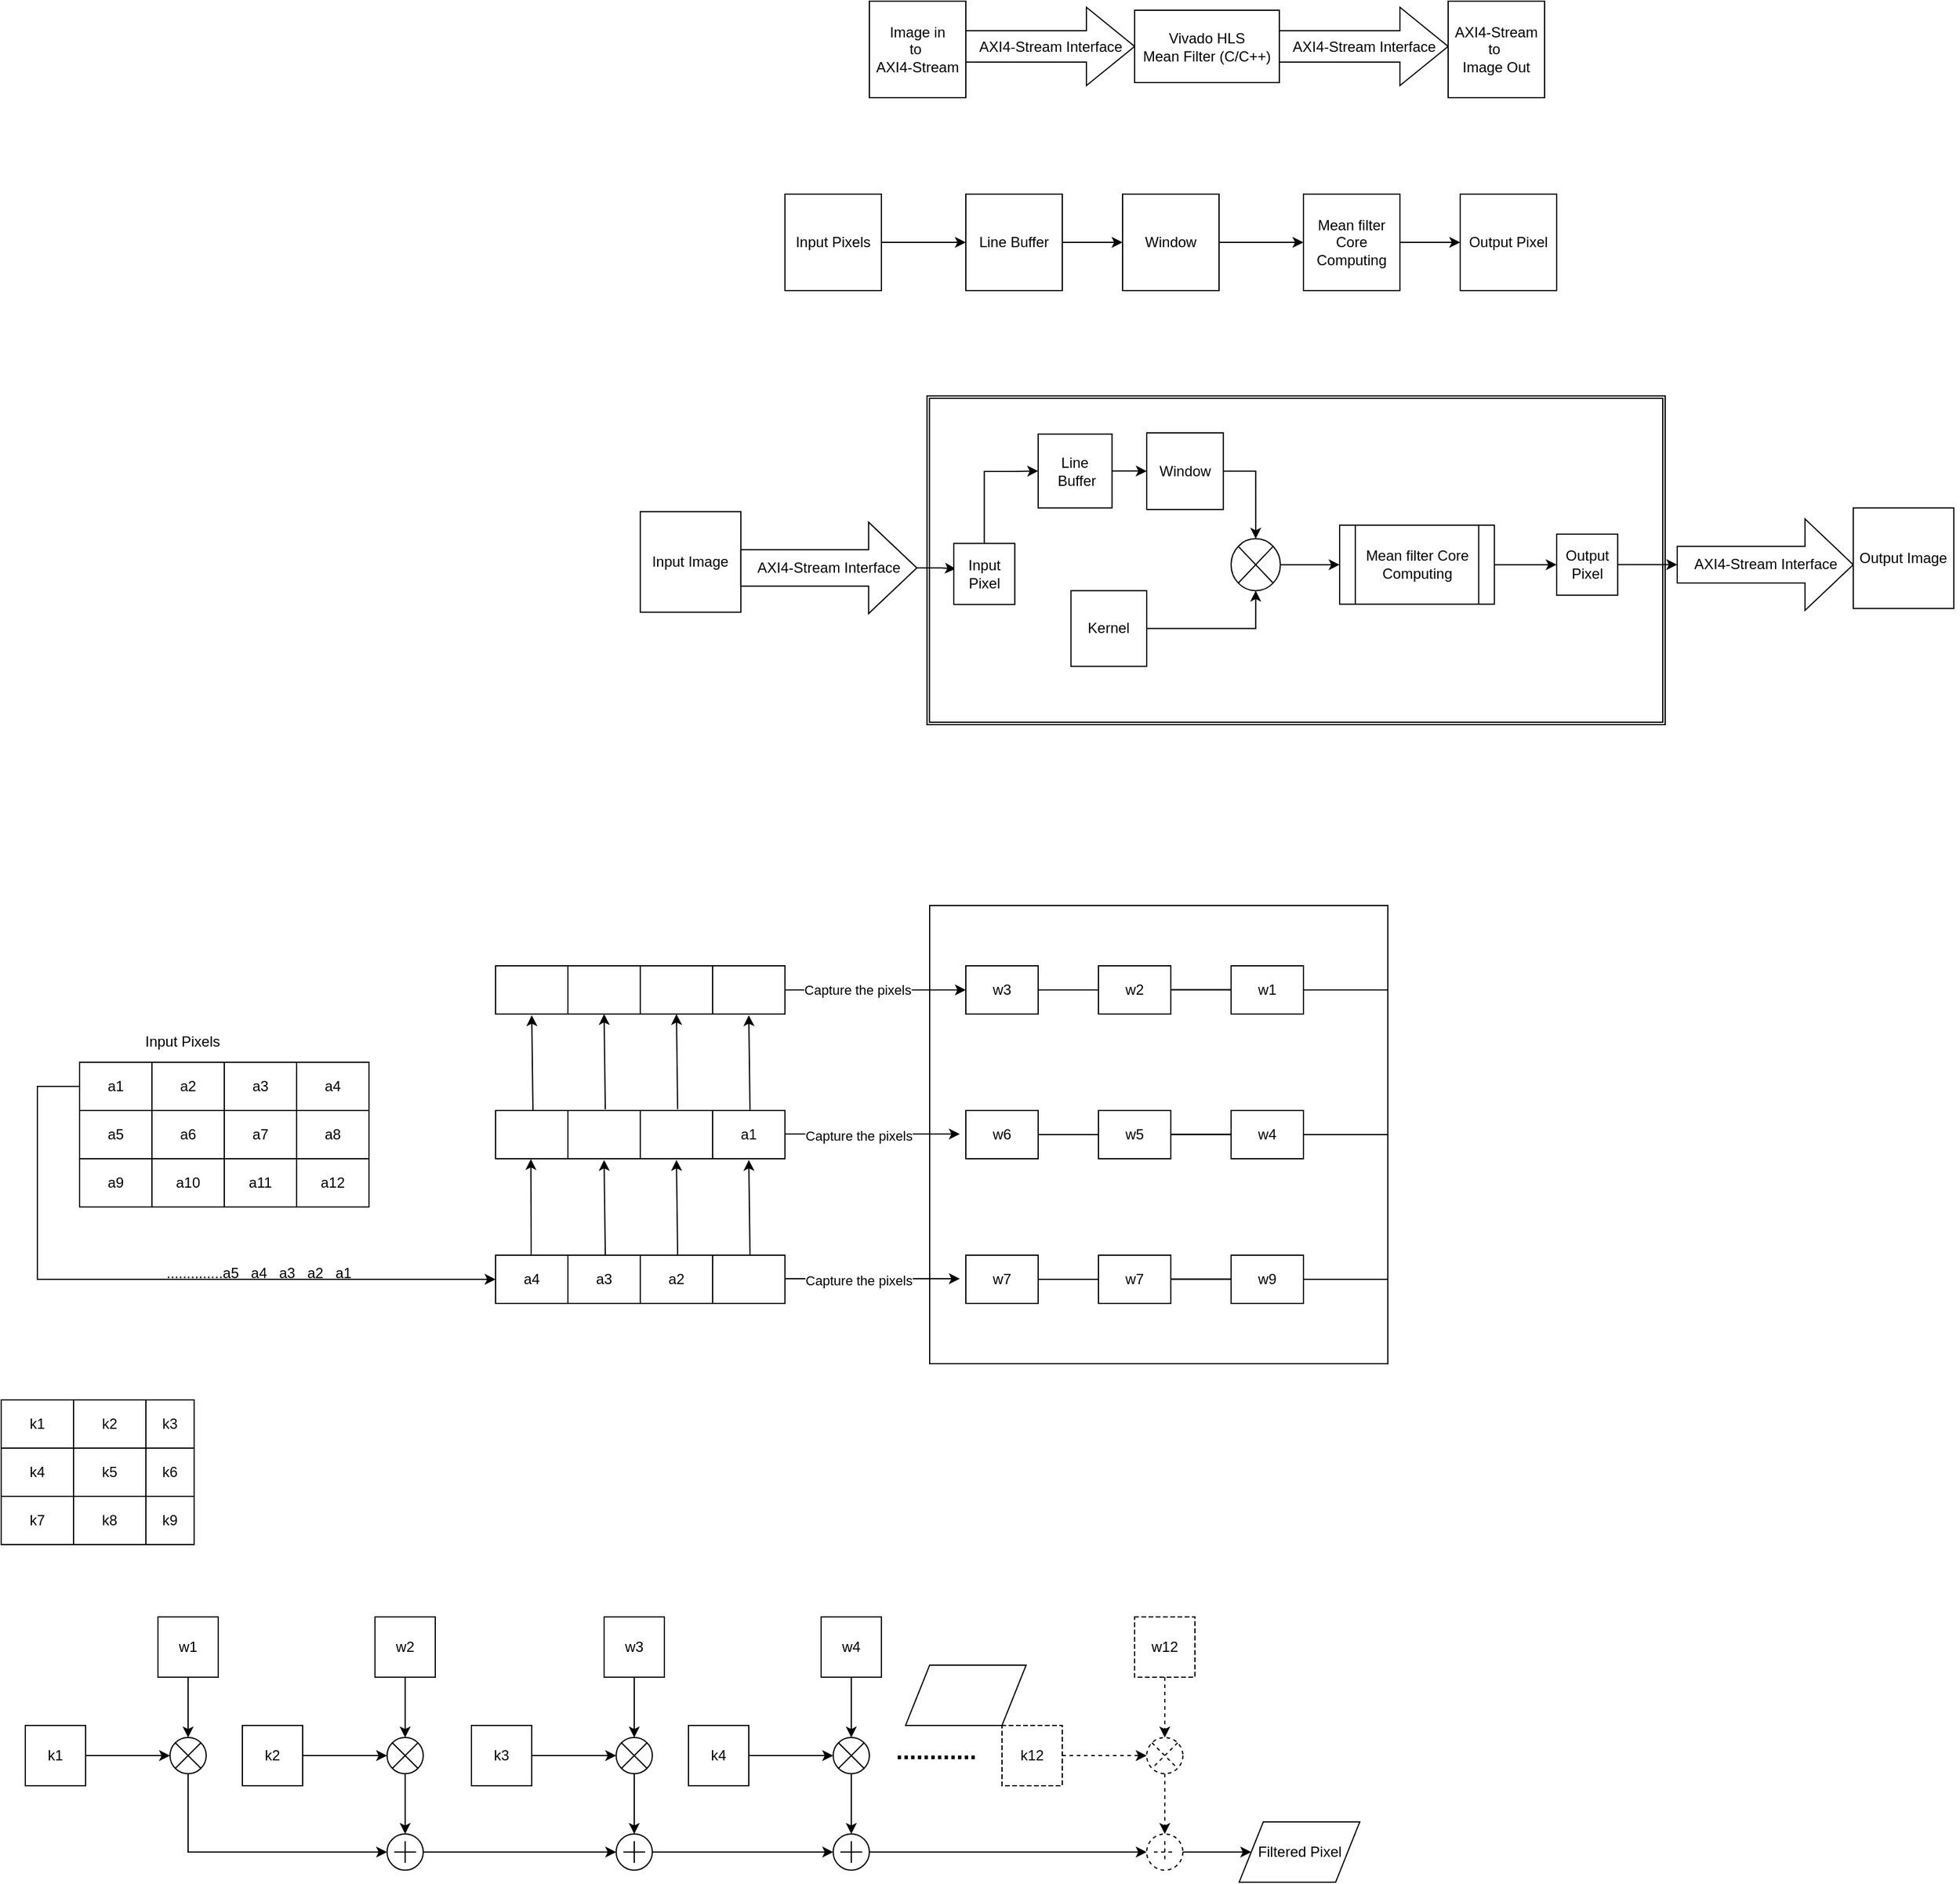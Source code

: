 <mxfile version="21.3.8" type="github">
  <diagram name="Page-1" id="BIMnrytxwL7LoRHV4mul">
    <mxGraphModel dx="2350" dy="773" grid="1" gridSize="10" guides="1" tooltips="1" connect="1" arrows="1" fold="1" page="1" pageScale="1" pageWidth="850" pageHeight="1100" math="0" shadow="0">
      <root>
        <mxCell id="0" />
        <mxCell id="1" parent="0" />
        <mxCell id="6I2WHt8CLUCfAPHwCKL7-182" value="" style="whiteSpace=wrap;html=1;aspect=fixed;" vertex="1" parent="1">
          <mxGeometry x="160" y="910" width="380" height="380" as="geometry" />
        </mxCell>
        <mxCell id="6I2WHt8CLUCfAPHwCKL7-1" value="Image in&lt;br&gt;to&amp;nbsp;&lt;br&gt;AXI4-Stream" style="whiteSpace=wrap;html=1;aspect=fixed;" vertex="1" parent="1">
          <mxGeometry x="110" y="160" width="80" height="80" as="geometry" />
        </mxCell>
        <mxCell id="6I2WHt8CLUCfAPHwCKL7-2" value="AXI4-Stream Interface" style="html=1;shadow=0;dashed=0;align=center;verticalAlign=middle;shape=mxgraph.arrows2.arrow;dy=0.6;dx=40;notch=0;" vertex="1" parent="1">
          <mxGeometry x="190" y="165" width="140" height="65" as="geometry" />
        </mxCell>
        <mxCell id="6I2WHt8CLUCfAPHwCKL7-3" value="Vivado HLS&lt;br&gt;Mean Filter (C/C++)" style="rounded=0;whiteSpace=wrap;html=1;" vertex="1" parent="1">
          <mxGeometry x="330" y="167.5" width="120" height="60" as="geometry" />
        </mxCell>
        <mxCell id="6I2WHt8CLUCfAPHwCKL7-4" value="AXI4-Stream Interface" style="html=1;shadow=0;dashed=0;align=center;verticalAlign=middle;shape=mxgraph.arrows2.arrow;dy=0.6;dx=40;notch=0;" vertex="1" parent="1">
          <mxGeometry x="450" y="165" width="140" height="65" as="geometry" />
        </mxCell>
        <mxCell id="6I2WHt8CLUCfAPHwCKL7-5" value="AXI4-Stream to&amp;nbsp;&lt;br&gt;Image Out" style="whiteSpace=wrap;html=1;aspect=fixed;" vertex="1" parent="1">
          <mxGeometry x="590" y="160" width="80" height="80" as="geometry" />
        </mxCell>
        <mxCell id="6I2WHt8CLUCfAPHwCKL7-8" style="edgeStyle=orthogonalEdgeStyle;rounded=0;orthogonalLoop=1;jettySize=auto;html=1;exitX=1;exitY=0.5;exitDx=0;exitDy=0;entryX=0;entryY=0.5;entryDx=0;entryDy=0;" edge="1" parent="1" source="6I2WHt8CLUCfAPHwCKL7-6" target="6I2WHt8CLUCfAPHwCKL7-7">
          <mxGeometry relative="1" as="geometry" />
        </mxCell>
        <mxCell id="6I2WHt8CLUCfAPHwCKL7-6" value="Input Pixels" style="whiteSpace=wrap;html=1;aspect=fixed;" vertex="1" parent="1">
          <mxGeometry x="40" y="320" width="80" height="80" as="geometry" />
        </mxCell>
        <mxCell id="6I2WHt8CLUCfAPHwCKL7-12" style="edgeStyle=orthogonalEdgeStyle;rounded=0;orthogonalLoop=1;jettySize=auto;html=1;exitX=1;exitY=0.5;exitDx=0;exitDy=0;entryX=0;entryY=0.5;entryDx=0;entryDy=0;" edge="1" parent="1" source="6I2WHt8CLUCfAPHwCKL7-7" target="6I2WHt8CLUCfAPHwCKL7-10">
          <mxGeometry relative="1" as="geometry" />
        </mxCell>
        <mxCell id="6I2WHt8CLUCfAPHwCKL7-7" value="Line Buffer" style="whiteSpace=wrap;html=1;aspect=fixed;" vertex="1" parent="1">
          <mxGeometry x="190" y="320" width="80" height="80" as="geometry" />
        </mxCell>
        <mxCell id="6I2WHt8CLUCfAPHwCKL7-9" style="edgeStyle=orthogonalEdgeStyle;rounded=0;orthogonalLoop=1;jettySize=auto;html=1;exitX=1;exitY=0.5;exitDx=0;exitDy=0;entryX=0;entryY=0.5;entryDx=0;entryDy=0;" edge="1" parent="1" source="6I2WHt8CLUCfAPHwCKL7-10" target="6I2WHt8CLUCfAPHwCKL7-11">
          <mxGeometry relative="1" as="geometry" />
        </mxCell>
        <mxCell id="6I2WHt8CLUCfAPHwCKL7-10" value="Window" style="whiteSpace=wrap;html=1;aspect=fixed;" vertex="1" parent="1">
          <mxGeometry x="320" y="320" width="80" height="80" as="geometry" />
        </mxCell>
        <mxCell id="6I2WHt8CLUCfAPHwCKL7-14" style="edgeStyle=orthogonalEdgeStyle;rounded=0;orthogonalLoop=1;jettySize=auto;html=1;entryX=0;entryY=0.5;entryDx=0;entryDy=0;" edge="1" parent="1" source="6I2WHt8CLUCfAPHwCKL7-11" target="6I2WHt8CLUCfAPHwCKL7-13">
          <mxGeometry relative="1" as="geometry" />
        </mxCell>
        <mxCell id="6I2WHt8CLUCfAPHwCKL7-11" value="Mean filter Core Computing" style="whiteSpace=wrap;html=1;aspect=fixed;" vertex="1" parent="1">
          <mxGeometry x="470" y="320" width="80" height="80" as="geometry" />
        </mxCell>
        <mxCell id="6I2WHt8CLUCfAPHwCKL7-13" value="Output Pixel" style="whiteSpace=wrap;html=1;aspect=fixed;" vertex="1" parent="1">
          <mxGeometry x="600" y="320" width="80" height="80" as="geometry" />
        </mxCell>
        <mxCell id="6I2WHt8CLUCfAPHwCKL7-43" value="" style="group" vertex="1" connectable="0" parent="1">
          <mxGeometry x="-80" y="490" width="1093.4" height="290" as="geometry" />
        </mxCell>
        <mxCell id="6I2WHt8CLUCfAPHwCKL7-23" value="" style="group" vertex="1" connectable="0" parent="6I2WHt8CLUCfAPHwCKL7-43">
          <mxGeometry width="1089.36" height="290" as="geometry" />
        </mxCell>
        <mxCell id="6I2WHt8CLUCfAPHwCKL7-15" value="Input Image" style="whiteSpace=wrap;html=1;aspect=fixed;" vertex="1" parent="6I2WHt8CLUCfAPHwCKL7-23">
          <mxGeometry y="93.333" width="83.404" height="83.404" as="geometry" />
        </mxCell>
        <mxCell id="6I2WHt8CLUCfAPHwCKL7-16" value="" style="shape=ext;double=1;rounded=0;whiteSpace=wrap;html=1;" vertex="1" parent="6I2WHt8CLUCfAPHwCKL7-23">
          <mxGeometry x="237.81" y="-2.67" width="612.19" height="272.67" as="geometry" />
        </mxCell>
        <mxCell id="6I2WHt8CLUCfAPHwCKL7-45" style="edgeStyle=orthogonalEdgeStyle;rounded=0;orthogonalLoop=1;jettySize=auto;html=1;entryX=0.034;entryY=0.416;entryDx=0;entryDy=0;entryPerimeter=0;" edge="1" parent="6I2WHt8CLUCfAPHwCKL7-23" source="6I2WHt8CLUCfAPHwCKL7-19" target="6I2WHt8CLUCfAPHwCKL7-44">
          <mxGeometry relative="1" as="geometry" />
        </mxCell>
        <mxCell id="6I2WHt8CLUCfAPHwCKL7-19" value="AXI4-Stream Interface" style="html=1;shadow=0;dashed=0;align=center;verticalAlign=middle;shape=mxgraph.arrows2.arrow;dy=0.6;dx=40;notch=0;" vertex="1" parent="6I2WHt8CLUCfAPHwCKL7-23">
          <mxGeometry x="83.404" y="102.083" width="145.957" height="75.833" as="geometry" />
        </mxCell>
        <mxCell id="6I2WHt8CLUCfAPHwCKL7-30" style="edgeStyle=orthogonalEdgeStyle;rounded=0;orthogonalLoop=1;jettySize=auto;html=1;entryX=0;entryY=0.5;entryDx=0;entryDy=0;" edge="1" parent="6I2WHt8CLUCfAPHwCKL7-23" source="6I2WHt8CLUCfAPHwCKL7-25" target="6I2WHt8CLUCfAPHwCKL7-26">
          <mxGeometry relative="1" as="geometry" />
        </mxCell>
        <mxCell id="6I2WHt8CLUCfAPHwCKL7-25" value="Line&lt;br&gt;&amp;nbsp;Buffer" style="whiteSpace=wrap;html=1;aspect=fixed;" vertex="1" parent="6I2WHt8CLUCfAPHwCKL7-23">
          <mxGeometry x="330.003" y="28.998" width="61.25" height="61.25" as="geometry" />
        </mxCell>
        <mxCell id="6I2WHt8CLUCfAPHwCKL7-33" style="edgeStyle=orthogonalEdgeStyle;rounded=0;orthogonalLoop=1;jettySize=auto;html=1;entryX=0.5;entryY=0;entryDx=0;entryDy=0;" edge="1" parent="6I2WHt8CLUCfAPHwCKL7-23" source="6I2WHt8CLUCfAPHwCKL7-26" target="6I2WHt8CLUCfAPHwCKL7-31">
          <mxGeometry relative="1" as="geometry" />
        </mxCell>
        <mxCell id="6I2WHt8CLUCfAPHwCKL7-26" value="Window" style="whiteSpace=wrap;html=1;aspect=fixed;" vertex="1" parent="6I2WHt8CLUCfAPHwCKL7-23">
          <mxGeometry x="420" y="28" width="63.56" height="63.56" as="geometry" />
        </mxCell>
        <mxCell id="6I2WHt8CLUCfAPHwCKL7-32" style="edgeStyle=orthogonalEdgeStyle;rounded=0;orthogonalLoop=1;jettySize=auto;html=1;entryX=0.5;entryY=1;entryDx=0;entryDy=0;" edge="1" parent="6I2WHt8CLUCfAPHwCKL7-23" source="6I2WHt8CLUCfAPHwCKL7-27" target="6I2WHt8CLUCfAPHwCKL7-31">
          <mxGeometry relative="1" as="geometry" />
        </mxCell>
        <mxCell id="6I2WHt8CLUCfAPHwCKL7-27" value="Kernel" style="whiteSpace=wrap;html=1;aspect=fixed;" vertex="1" parent="6I2WHt8CLUCfAPHwCKL7-23">
          <mxGeometry x="357.21" y="158.87" width="62.79" height="62.79" as="geometry" />
        </mxCell>
        <mxCell id="6I2WHt8CLUCfAPHwCKL7-38" style="edgeStyle=orthogonalEdgeStyle;rounded=0;orthogonalLoop=1;jettySize=auto;html=1;entryX=0;entryY=0.5;entryDx=0;entryDy=0;" edge="1" parent="6I2WHt8CLUCfAPHwCKL7-23" source="6I2WHt8CLUCfAPHwCKL7-31" target="6I2WHt8CLUCfAPHwCKL7-34">
          <mxGeometry relative="1" as="geometry" />
        </mxCell>
        <mxCell id="6I2WHt8CLUCfAPHwCKL7-31" value="" style="shape=sumEllipse;perimeter=ellipsePerimeter;whiteSpace=wrap;html=1;backgroundOutline=1;" vertex="1" parent="6I2WHt8CLUCfAPHwCKL7-23">
          <mxGeometry x="490.0" y="115.791" width="40.833" height="43.077" as="geometry" />
        </mxCell>
        <mxCell id="6I2WHt8CLUCfAPHwCKL7-40" style="edgeStyle=orthogonalEdgeStyle;rounded=0;orthogonalLoop=1;jettySize=auto;html=1;entryX=0;entryY=0.5;entryDx=0;entryDy=0;" edge="1" parent="6I2WHt8CLUCfAPHwCKL7-23" source="6I2WHt8CLUCfAPHwCKL7-34" target="6I2WHt8CLUCfAPHwCKL7-39">
          <mxGeometry relative="1" as="geometry" />
        </mxCell>
        <mxCell id="6I2WHt8CLUCfAPHwCKL7-34" value="Mean filter Core Computing" style="shape=process;whiteSpace=wrap;html=1;backgroundOutline=1;" vertex="1" parent="6I2WHt8CLUCfAPHwCKL7-23">
          <mxGeometry x="580" y="104.56" width="128.33" height="65.54" as="geometry" />
        </mxCell>
        <mxCell id="6I2WHt8CLUCfAPHwCKL7-39" value="Output&lt;br&gt;Pixel" style="whiteSpace=wrap;html=1;aspect=fixed;" vertex="1" parent="6I2WHt8CLUCfAPHwCKL7-23">
          <mxGeometry x="760" y="112.01" width="50.63" height="50.63" as="geometry" />
        </mxCell>
        <mxCell id="6I2WHt8CLUCfAPHwCKL7-21" value="AXI4-Stream Interface" style="html=1;shadow=0;dashed=0;align=center;verticalAlign=middle;shape=mxgraph.arrows2.arrow;dy=0.6;dx=40;notch=0;" vertex="1" parent="6I2WHt8CLUCfAPHwCKL7-23">
          <mxGeometry x="859.998" y="99.413" width="145.957" height="75.833" as="geometry" />
        </mxCell>
        <mxCell id="6I2WHt8CLUCfAPHwCKL7-42" style="edgeStyle=orthogonalEdgeStyle;rounded=0;orthogonalLoop=1;jettySize=auto;html=1;" edge="1" parent="6I2WHt8CLUCfAPHwCKL7-23" source="6I2WHt8CLUCfAPHwCKL7-39" target="6I2WHt8CLUCfAPHwCKL7-21">
          <mxGeometry relative="1" as="geometry" />
        </mxCell>
        <mxCell id="6I2WHt8CLUCfAPHwCKL7-46" style="edgeStyle=orthogonalEdgeStyle;rounded=0;orthogonalLoop=1;jettySize=auto;html=1;entryX=0;entryY=0.5;entryDx=0;entryDy=0;" edge="1" parent="6I2WHt8CLUCfAPHwCKL7-23" source="6I2WHt8CLUCfAPHwCKL7-44" target="6I2WHt8CLUCfAPHwCKL7-25">
          <mxGeometry relative="1" as="geometry">
            <Array as="points">
              <mxPoint x="285" y="60" />
              <mxPoint x="310" y="60" />
            </Array>
          </mxGeometry>
        </mxCell>
        <mxCell id="6I2WHt8CLUCfAPHwCKL7-44" value="Input&lt;br&gt;Pixel" style="whiteSpace=wrap;html=1;aspect=fixed;" vertex="1" parent="6I2WHt8CLUCfAPHwCKL7-23">
          <mxGeometry x="260" y="119.69" width="50.63" height="50.63" as="geometry" />
        </mxCell>
        <mxCell id="6I2WHt8CLUCfAPHwCKL7-18" value="Output Image" style="whiteSpace=wrap;html=1;aspect=fixed;" vertex="1" parent="6I2WHt8CLUCfAPHwCKL7-23">
          <mxGeometry x="1005.956" y="90.243" width="83.404" height="83.404" as="geometry" />
        </mxCell>
        <mxCell id="6I2WHt8CLUCfAPHwCKL7-61" value="" style="shape=partialRectangle;html=1;whiteSpace=wrap;connectable=0;strokeColor=inherit;overflow=hidden;fillColor=none;top=0;left=0;bottom=0;right=0;pointerEvents=1;" vertex="1" parent="1">
          <mxGeometry x="50" y="1090" width="60" height="40" as="geometry">
            <mxRectangle width="60" height="40" as="alternateBounds" />
          </mxGeometry>
        </mxCell>
        <mxCell id="6I2WHt8CLUCfAPHwCKL7-62" value="" style="shape=partialRectangle;html=1;whiteSpace=wrap;connectable=0;strokeColor=inherit;overflow=hidden;fillColor=none;top=0;left=0;bottom=0;right=0;pointerEvents=1;" vertex="1" parent="1">
          <mxGeometry x="60" y="1100" width="60" height="40" as="geometry">
            <mxRectangle width="60" height="40" as="alternateBounds" />
          </mxGeometry>
        </mxCell>
        <mxCell id="6I2WHt8CLUCfAPHwCKL7-70" value="" style="shape=table;startSize=0;container=1;collapsible=0;childLayout=tableLayout;" vertex="1" parent="1">
          <mxGeometry x="-545" y="1040" width="240" height="120" as="geometry" />
        </mxCell>
        <mxCell id="6I2WHt8CLUCfAPHwCKL7-71" value="" style="shape=tableRow;horizontal=0;startSize=0;swimlaneHead=0;swimlaneBody=0;strokeColor=inherit;top=0;left=0;bottom=0;right=0;collapsible=0;dropTarget=0;fillColor=none;points=[[0,0.5],[1,0.5]];portConstraint=eastwest;" vertex="1" parent="6I2WHt8CLUCfAPHwCKL7-70">
          <mxGeometry width="240" height="40" as="geometry" />
        </mxCell>
        <mxCell id="6I2WHt8CLUCfAPHwCKL7-72" value="a1" style="shape=partialRectangle;html=1;whiteSpace=wrap;connectable=0;strokeColor=inherit;overflow=hidden;fillColor=none;top=0;left=0;bottom=0;right=0;pointerEvents=1;" vertex="1" parent="6I2WHt8CLUCfAPHwCKL7-71">
          <mxGeometry width="60" height="40" as="geometry">
            <mxRectangle width="60" height="40" as="alternateBounds" />
          </mxGeometry>
        </mxCell>
        <mxCell id="6I2WHt8CLUCfAPHwCKL7-73" value="a2" style="shape=partialRectangle;html=1;whiteSpace=wrap;connectable=0;strokeColor=inherit;overflow=hidden;fillColor=none;top=0;left=0;bottom=0;right=0;pointerEvents=1;" vertex="1" parent="6I2WHt8CLUCfAPHwCKL7-71">
          <mxGeometry x="60" width="60" height="40" as="geometry">
            <mxRectangle width="60" height="40" as="alternateBounds" />
          </mxGeometry>
        </mxCell>
        <mxCell id="6I2WHt8CLUCfAPHwCKL7-74" value="a3" style="shape=partialRectangle;html=1;whiteSpace=wrap;connectable=0;strokeColor=inherit;overflow=hidden;fillColor=none;top=0;left=0;bottom=0;right=0;pointerEvents=1;" vertex="1" parent="6I2WHt8CLUCfAPHwCKL7-71">
          <mxGeometry x="120" width="60" height="40" as="geometry">
            <mxRectangle width="60" height="40" as="alternateBounds" />
          </mxGeometry>
        </mxCell>
        <mxCell id="6I2WHt8CLUCfAPHwCKL7-75" value="a4" style="shape=partialRectangle;html=1;whiteSpace=wrap;connectable=0;strokeColor=inherit;overflow=hidden;fillColor=none;top=0;left=0;bottom=0;right=0;pointerEvents=1;" vertex="1" parent="6I2WHt8CLUCfAPHwCKL7-71">
          <mxGeometry x="180" width="60" height="40" as="geometry">
            <mxRectangle width="60" height="40" as="alternateBounds" />
          </mxGeometry>
        </mxCell>
        <mxCell id="6I2WHt8CLUCfAPHwCKL7-76" value="" style="shape=tableRow;horizontal=0;startSize=0;swimlaneHead=0;swimlaneBody=0;strokeColor=inherit;top=0;left=0;bottom=0;right=0;collapsible=0;dropTarget=0;fillColor=none;points=[[0,0.5],[1,0.5]];portConstraint=eastwest;" vertex="1" parent="6I2WHt8CLUCfAPHwCKL7-70">
          <mxGeometry y="40" width="240" height="40" as="geometry" />
        </mxCell>
        <mxCell id="6I2WHt8CLUCfAPHwCKL7-77" value="a5" style="shape=partialRectangle;html=1;whiteSpace=wrap;connectable=0;strokeColor=inherit;overflow=hidden;fillColor=none;top=0;left=0;bottom=0;right=0;pointerEvents=1;" vertex="1" parent="6I2WHt8CLUCfAPHwCKL7-76">
          <mxGeometry width="60" height="40" as="geometry">
            <mxRectangle width="60" height="40" as="alternateBounds" />
          </mxGeometry>
        </mxCell>
        <mxCell id="6I2WHt8CLUCfAPHwCKL7-78" value="a6" style="shape=partialRectangle;html=1;whiteSpace=wrap;connectable=0;strokeColor=inherit;overflow=hidden;fillColor=none;top=0;left=0;bottom=0;right=0;pointerEvents=1;" vertex="1" parent="6I2WHt8CLUCfAPHwCKL7-76">
          <mxGeometry x="60" width="60" height="40" as="geometry">
            <mxRectangle width="60" height="40" as="alternateBounds" />
          </mxGeometry>
        </mxCell>
        <mxCell id="6I2WHt8CLUCfAPHwCKL7-79" value="a7" style="shape=partialRectangle;html=1;whiteSpace=wrap;connectable=0;strokeColor=inherit;overflow=hidden;fillColor=none;top=0;left=0;bottom=0;right=0;pointerEvents=1;" vertex="1" parent="6I2WHt8CLUCfAPHwCKL7-76">
          <mxGeometry x="120" width="60" height="40" as="geometry">
            <mxRectangle width="60" height="40" as="alternateBounds" />
          </mxGeometry>
        </mxCell>
        <mxCell id="6I2WHt8CLUCfAPHwCKL7-80" value="a8" style="shape=partialRectangle;html=1;whiteSpace=wrap;connectable=0;strokeColor=inherit;overflow=hidden;fillColor=none;top=0;left=0;bottom=0;right=0;pointerEvents=1;" vertex="1" parent="6I2WHt8CLUCfAPHwCKL7-76">
          <mxGeometry x="180" width="60" height="40" as="geometry">
            <mxRectangle width="60" height="40" as="alternateBounds" />
          </mxGeometry>
        </mxCell>
        <mxCell id="6I2WHt8CLUCfAPHwCKL7-81" value="" style="shape=tableRow;horizontal=0;startSize=0;swimlaneHead=0;swimlaneBody=0;strokeColor=inherit;top=0;left=0;bottom=0;right=0;collapsible=0;dropTarget=0;fillColor=none;points=[[0,0.5],[1,0.5]];portConstraint=eastwest;" vertex="1" parent="6I2WHt8CLUCfAPHwCKL7-70">
          <mxGeometry y="80" width="240" height="40" as="geometry" />
        </mxCell>
        <mxCell id="6I2WHt8CLUCfAPHwCKL7-82" value="a9" style="shape=partialRectangle;html=1;whiteSpace=wrap;connectable=0;strokeColor=inherit;overflow=hidden;fillColor=none;top=0;left=0;bottom=0;right=0;pointerEvents=1;" vertex="1" parent="6I2WHt8CLUCfAPHwCKL7-81">
          <mxGeometry width="60" height="40" as="geometry">
            <mxRectangle width="60" height="40" as="alternateBounds" />
          </mxGeometry>
        </mxCell>
        <mxCell id="6I2WHt8CLUCfAPHwCKL7-83" value="a10" style="shape=partialRectangle;html=1;whiteSpace=wrap;connectable=0;strokeColor=inherit;overflow=hidden;fillColor=none;top=0;left=0;bottom=0;right=0;pointerEvents=1;" vertex="1" parent="6I2WHt8CLUCfAPHwCKL7-81">
          <mxGeometry x="60" width="60" height="40" as="geometry">
            <mxRectangle width="60" height="40" as="alternateBounds" />
          </mxGeometry>
        </mxCell>
        <mxCell id="6I2WHt8CLUCfAPHwCKL7-84" value="a11" style="shape=partialRectangle;html=1;whiteSpace=wrap;connectable=0;strokeColor=inherit;overflow=hidden;fillColor=none;top=0;left=0;bottom=0;right=0;pointerEvents=1;" vertex="1" parent="6I2WHt8CLUCfAPHwCKL7-81">
          <mxGeometry x="120" width="60" height="40" as="geometry">
            <mxRectangle width="60" height="40" as="alternateBounds" />
          </mxGeometry>
        </mxCell>
        <mxCell id="6I2WHt8CLUCfAPHwCKL7-85" value="a12" style="shape=partialRectangle;html=1;whiteSpace=wrap;connectable=0;strokeColor=inherit;overflow=hidden;fillColor=none;top=0;left=0;bottom=0;right=0;pointerEvents=1;" vertex="1" parent="6I2WHt8CLUCfAPHwCKL7-81">
          <mxGeometry x="180" width="60" height="40" as="geometry">
            <mxRectangle width="60" height="40" as="alternateBounds" />
          </mxGeometry>
        </mxCell>
        <mxCell id="6I2WHt8CLUCfAPHwCKL7-106" value="" style="group" vertex="1" connectable="0" parent="1">
          <mxGeometry x="190" y="960" width="280" height="40" as="geometry" />
        </mxCell>
        <mxCell id="6I2WHt8CLUCfAPHwCKL7-86" value="" style="shape=table;startSize=0;container=1;collapsible=0;childLayout=tableLayout;" vertex="1" parent="6I2WHt8CLUCfAPHwCKL7-106">
          <mxGeometry width="60" height="40" as="geometry" />
        </mxCell>
        <mxCell id="6I2WHt8CLUCfAPHwCKL7-87" value="" style="shape=tableRow;horizontal=0;startSize=0;swimlaneHead=0;swimlaneBody=0;strokeColor=inherit;top=0;left=0;bottom=0;right=0;collapsible=0;dropTarget=0;fillColor=none;points=[[0,0.5],[1,0.5]];portConstraint=eastwest;" vertex="1" parent="6I2WHt8CLUCfAPHwCKL7-86">
          <mxGeometry width="60" height="40" as="geometry" />
        </mxCell>
        <mxCell id="6I2WHt8CLUCfAPHwCKL7-88" value="w3" style="shape=partialRectangle;html=1;whiteSpace=wrap;connectable=0;strokeColor=inherit;overflow=hidden;fillColor=none;top=0;left=0;bottom=0;right=0;pointerEvents=1;" vertex="1" parent="6I2WHt8CLUCfAPHwCKL7-87">
          <mxGeometry width="60" height="40" as="geometry">
            <mxRectangle width="60" height="40" as="alternateBounds" />
          </mxGeometry>
        </mxCell>
        <mxCell id="6I2WHt8CLUCfAPHwCKL7-95" value="" style="endArrow=none;html=1;rounded=0;entryX=0;entryY=0.5;entryDx=0;entryDy=0;exitX=1;exitY=0.5;exitDx=0;exitDy=0;" edge="1" parent="6I2WHt8CLUCfAPHwCKL7-106" source="6I2WHt8CLUCfAPHwCKL7-87">
          <mxGeometry width="50" height="50" relative="1" as="geometry">
            <mxPoint x="-180" y="90" as="sourcePoint" />
            <mxPoint x="350" y="20" as="targetPoint" />
            <Array as="points">
              <mxPoint x="90" y="20" />
            </Array>
          </mxGeometry>
        </mxCell>
        <mxCell id="6I2WHt8CLUCfAPHwCKL7-99" value="" style="shape=table;startSize=0;container=1;collapsible=0;childLayout=tableLayout;" vertex="1" parent="6I2WHt8CLUCfAPHwCKL7-106">
          <mxGeometry x="220" width="60" height="40" as="geometry" />
        </mxCell>
        <mxCell id="6I2WHt8CLUCfAPHwCKL7-100" value="" style="shape=tableRow;horizontal=0;startSize=0;swimlaneHead=0;swimlaneBody=0;strokeColor=inherit;top=0;left=0;bottom=0;right=0;collapsible=0;dropTarget=0;fillColor=none;points=[[0,0.5],[1,0.5]];portConstraint=eastwest;" vertex="1" parent="6I2WHt8CLUCfAPHwCKL7-99">
          <mxGeometry width="60" height="40" as="geometry" />
        </mxCell>
        <mxCell id="6I2WHt8CLUCfAPHwCKL7-101" value="w1" style="shape=partialRectangle;html=1;whiteSpace=wrap;connectable=0;strokeColor=inherit;overflow=hidden;fillColor=none;top=0;left=0;bottom=0;right=0;pointerEvents=1;" vertex="1" parent="6I2WHt8CLUCfAPHwCKL7-100">
          <mxGeometry width="60" height="40" as="geometry">
            <mxRectangle width="60" height="40" as="alternateBounds" />
          </mxGeometry>
        </mxCell>
        <mxCell id="6I2WHt8CLUCfAPHwCKL7-102" value="" style="endArrow=none;html=1;rounded=0;entryX=0;entryY=0.5;entryDx=0;entryDy=0;exitX=1;exitY=0.5;exitDx=0;exitDy=0;" edge="1" parent="6I2WHt8CLUCfAPHwCKL7-106">
          <mxGeometry width="50" height="50" relative="1" as="geometry">
            <mxPoint x="170" y="19.75" as="sourcePoint" />
            <mxPoint x="220" y="19.75" as="targetPoint" />
            <Array as="points">
              <mxPoint x="200" y="19.75" />
            </Array>
          </mxGeometry>
        </mxCell>
        <mxCell id="6I2WHt8CLUCfAPHwCKL7-103" value="" style="shape=table;startSize=0;container=1;collapsible=0;childLayout=tableLayout;" vertex="1" parent="6I2WHt8CLUCfAPHwCKL7-106">
          <mxGeometry x="110" width="60" height="40" as="geometry" />
        </mxCell>
        <mxCell id="6I2WHt8CLUCfAPHwCKL7-104" value="" style="shape=tableRow;horizontal=0;startSize=0;swimlaneHead=0;swimlaneBody=0;strokeColor=inherit;top=0;left=0;bottom=0;right=0;collapsible=0;dropTarget=0;fillColor=none;points=[[0,0.5],[1,0.5]];portConstraint=eastwest;" vertex="1" parent="6I2WHt8CLUCfAPHwCKL7-103">
          <mxGeometry width="60" height="40" as="geometry" />
        </mxCell>
        <mxCell id="6I2WHt8CLUCfAPHwCKL7-105" value="w2" style="shape=partialRectangle;html=1;whiteSpace=wrap;connectable=0;strokeColor=inherit;overflow=hidden;fillColor=none;top=0;left=0;bottom=0;right=0;pointerEvents=1;" vertex="1" parent="6I2WHt8CLUCfAPHwCKL7-104">
          <mxGeometry width="60" height="40" as="geometry">
            <mxRectangle width="60" height="40" as="alternateBounds" />
          </mxGeometry>
        </mxCell>
        <mxCell id="6I2WHt8CLUCfAPHwCKL7-107" style="edgeStyle=orthogonalEdgeStyle;rounded=0;orthogonalLoop=1;jettySize=auto;html=1;entryX=0;entryY=0.5;entryDx=0;entryDy=0;" edge="1" parent="1" target="6I2WHt8CLUCfAPHwCKL7-116">
          <mxGeometry relative="1" as="geometry">
            <mxPoint x="-545" y="1070" as="sourcePoint" />
            <mxPoint x="-80" y="1220" as="targetPoint" />
            <Array as="points">
              <mxPoint x="-545" y="1060" />
              <mxPoint x="-580" y="1060" />
              <mxPoint x="-580" y="1220" />
            </Array>
          </mxGeometry>
        </mxCell>
        <mxCell id="6I2WHt8CLUCfAPHwCKL7-108" value="..............a5&amp;nbsp; &amp;nbsp;a4&amp;nbsp; &amp;nbsp;a3&amp;nbsp; &amp;nbsp;a2&amp;nbsp; &amp;nbsp;a1&amp;nbsp;" style="text;html=1;align=center;verticalAlign=middle;resizable=0;points=[];autosize=1;strokeColor=none;fillColor=none;" vertex="1" parent="1">
          <mxGeometry x="-485" y="1200" width="180" height="30" as="geometry" />
        </mxCell>
        <mxCell id="6I2WHt8CLUCfAPHwCKL7-115" value="" style="shape=table;startSize=0;container=1;collapsible=0;childLayout=tableLayout;" vertex="1" parent="1">
          <mxGeometry x="-200" y="1200" width="240" height="40" as="geometry" />
        </mxCell>
        <mxCell id="6I2WHt8CLUCfAPHwCKL7-116" value="" style="shape=tableRow;horizontal=0;startSize=0;swimlaneHead=0;swimlaneBody=0;strokeColor=inherit;top=0;left=0;bottom=0;right=0;collapsible=0;dropTarget=0;fillColor=none;points=[[0,0.5],[1,0.5]];portConstraint=eastwest;" vertex="1" parent="6I2WHt8CLUCfAPHwCKL7-115">
          <mxGeometry width="240" height="40" as="geometry" />
        </mxCell>
        <mxCell id="6I2WHt8CLUCfAPHwCKL7-117" value="a4" style="shape=partialRectangle;html=1;whiteSpace=wrap;connectable=0;strokeColor=inherit;overflow=hidden;fillColor=none;top=0;left=0;bottom=0;right=0;pointerEvents=1;" vertex="1" parent="6I2WHt8CLUCfAPHwCKL7-116">
          <mxGeometry width="60" height="40" as="geometry">
            <mxRectangle width="60" height="40" as="alternateBounds" />
          </mxGeometry>
        </mxCell>
        <mxCell id="6I2WHt8CLUCfAPHwCKL7-118" value="a3" style="shape=partialRectangle;html=1;whiteSpace=wrap;connectable=0;strokeColor=inherit;overflow=hidden;fillColor=none;top=0;left=0;bottom=0;right=0;pointerEvents=1;" vertex="1" parent="6I2WHt8CLUCfAPHwCKL7-116">
          <mxGeometry x="60" width="60" height="40" as="geometry">
            <mxRectangle width="60" height="40" as="alternateBounds" />
          </mxGeometry>
        </mxCell>
        <mxCell id="6I2WHt8CLUCfAPHwCKL7-119" value="a2" style="shape=partialRectangle;html=1;whiteSpace=wrap;connectable=0;strokeColor=inherit;overflow=hidden;fillColor=none;top=0;left=0;bottom=0;right=0;pointerEvents=1;" vertex="1" parent="6I2WHt8CLUCfAPHwCKL7-116">
          <mxGeometry x="120" width="60" height="40" as="geometry">
            <mxRectangle width="60" height="40" as="alternateBounds" />
          </mxGeometry>
        </mxCell>
        <mxCell id="6I2WHt8CLUCfAPHwCKL7-120" value="" style="shape=partialRectangle;html=1;whiteSpace=wrap;connectable=0;strokeColor=inherit;overflow=hidden;fillColor=none;top=0;left=0;bottom=0;right=0;pointerEvents=1;" vertex="1" parent="6I2WHt8CLUCfAPHwCKL7-116">
          <mxGeometry x="180" width="60" height="40" as="geometry">
            <mxRectangle width="60" height="40" as="alternateBounds" />
          </mxGeometry>
        </mxCell>
        <mxCell id="6I2WHt8CLUCfAPHwCKL7-121" value="" style="shape=table;startSize=0;container=1;collapsible=0;childLayout=tableLayout;" vertex="1" parent="1">
          <mxGeometry x="-200" y="1080" width="240" height="40" as="geometry" />
        </mxCell>
        <mxCell id="6I2WHt8CLUCfAPHwCKL7-122" value="" style="shape=tableRow;horizontal=0;startSize=0;swimlaneHead=0;swimlaneBody=0;strokeColor=inherit;top=0;left=0;bottom=0;right=0;collapsible=0;dropTarget=0;fillColor=none;points=[[0,0.5],[1,0.5]];portConstraint=eastwest;" vertex="1" parent="6I2WHt8CLUCfAPHwCKL7-121">
          <mxGeometry width="240" height="40" as="geometry" />
        </mxCell>
        <mxCell id="6I2WHt8CLUCfAPHwCKL7-123" value="" style="shape=partialRectangle;html=1;whiteSpace=wrap;connectable=0;strokeColor=inherit;overflow=hidden;fillColor=none;top=0;left=0;bottom=0;right=0;pointerEvents=1;" vertex="1" parent="6I2WHt8CLUCfAPHwCKL7-122">
          <mxGeometry width="60" height="40" as="geometry">
            <mxRectangle width="60" height="40" as="alternateBounds" />
          </mxGeometry>
        </mxCell>
        <mxCell id="6I2WHt8CLUCfAPHwCKL7-124" value="" style="shape=partialRectangle;html=1;whiteSpace=wrap;connectable=0;strokeColor=inherit;overflow=hidden;fillColor=none;top=0;left=0;bottom=0;right=0;pointerEvents=1;" vertex="1" parent="6I2WHt8CLUCfAPHwCKL7-122">
          <mxGeometry x="60" width="60" height="40" as="geometry">
            <mxRectangle width="60" height="40" as="alternateBounds" />
          </mxGeometry>
        </mxCell>
        <mxCell id="6I2WHt8CLUCfAPHwCKL7-125" value="" style="shape=partialRectangle;html=1;whiteSpace=wrap;connectable=0;strokeColor=inherit;overflow=hidden;fillColor=none;top=0;left=0;bottom=0;right=0;pointerEvents=1;" vertex="1" parent="6I2WHt8CLUCfAPHwCKL7-122">
          <mxGeometry x="120" width="60" height="40" as="geometry">
            <mxRectangle width="60" height="40" as="alternateBounds" />
          </mxGeometry>
        </mxCell>
        <mxCell id="6I2WHt8CLUCfAPHwCKL7-126" value="a1" style="shape=partialRectangle;html=1;whiteSpace=wrap;connectable=0;strokeColor=inherit;overflow=hidden;fillColor=none;top=0;left=0;bottom=0;right=0;pointerEvents=1;" vertex="1" parent="6I2WHt8CLUCfAPHwCKL7-122">
          <mxGeometry x="180" width="60" height="40" as="geometry">
            <mxRectangle width="60" height="40" as="alternateBounds" />
          </mxGeometry>
        </mxCell>
        <mxCell id="6I2WHt8CLUCfAPHwCKL7-127" value="" style="shape=table;startSize=0;container=1;collapsible=0;childLayout=tableLayout;" vertex="1" parent="1">
          <mxGeometry x="-200" y="960" width="240" height="40" as="geometry" />
        </mxCell>
        <mxCell id="6I2WHt8CLUCfAPHwCKL7-128" value="" style="shape=tableRow;horizontal=0;startSize=0;swimlaneHead=0;swimlaneBody=0;strokeColor=inherit;top=0;left=0;bottom=0;right=0;collapsible=0;dropTarget=0;fillColor=none;points=[[0,0.5],[1,0.5]];portConstraint=eastwest;" vertex="1" parent="6I2WHt8CLUCfAPHwCKL7-127">
          <mxGeometry width="240" height="40" as="geometry" />
        </mxCell>
        <mxCell id="6I2WHt8CLUCfAPHwCKL7-129" value="" style="shape=partialRectangle;html=1;whiteSpace=wrap;connectable=0;strokeColor=inherit;overflow=hidden;fillColor=none;top=0;left=0;bottom=0;right=0;pointerEvents=1;" vertex="1" parent="6I2WHt8CLUCfAPHwCKL7-128">
          <mxGeometry width="60" height="40" as="geometry">
            <mxRectangle width="60" height="40" as="alternateBounds" />
          </mxGeometry>
        </mxCell>
        <mxCell id="6I2WHt8CLUCfAPHwCKL7-130" value="" style="shape=partialRectangle;html=1;whiteSpace=wrap;connectable=0;strokeColor=inherit;overflow=hidden;fillColor=none;top=0;left=0;bottom=0;right=0;pointerEvents=1;" vertex="1" parent="6I2WHt8CLUCfAPHwCKL7-128">
          <mxGeometry x="60" width="60" height="40" as="geometry">
            <mxRectangle width="60" height="40" as="alternateBounds" />
          </mxGeometry>
        </mxCell>
        <mxCell id="6I2WHt8CLUCfAPHwCKL7-131" value="" style="shape=partialRectangle;html=1;whiteSpace=wrap;connectable=0;strokeColor=inherit;overflow=hidden;fillColor=none;top=0;left=0;bottom=0;right=0;pointerEvents=1;" vertex="1" parent="6I2WHt8CLUCfAPHwCKL7-128">
          <mxGeometry x="120" width="60" height="40" as="geometry">
            <mxRectangle width="60" height="40" as="alternateBounds" />
          </mxGeometry>
        </mxCell>
        <mxCell id="6I2WHt8CLUCfAPHwCKL7-132" value="" style="shape=partialRectangle;html=1;whiteSpace=wrap;connectable=0;strokeColor=inherit;overflow=hidden;fillColor=none;top=0;left=0;bottom=0;right=0;pointerEvents=1;" vertex="1" parent="6I2WHt8CLUCfAPHwCKL7-128">
          <mxGeometry x="180" width="60" height="40" as="geometry">
            <mxRectangle width="60" height="40" as="alternateBounds" />
          </mxGeometry>
        </mxCell>
        <mxCell id="6I2WHt8CLUCfAPHwCKL7-137" value="" style="endArrow=classic;html=1;rounded=0;exitX=0.123;exitY=-0.015;exitDx=0;exitDy=0;exitPerimeter=0;entryX=0.122;entryY=1.006;entryDx=0;entryDy=0;entryPerimeter=0;" edge="1" parent="1" source="6I2WHt8CLUCfAPHwCKL7-116" target="6I2WHt8CLUCfAPHwCKL7-122">
          <mxGeometry width="50" height="50" relative="1" as="geometry">
            <mxPoint x="-210" y="1180" as="sourcePoint" />
            <mxPoint x="-160" y="1130" as="targetPoint" />
          </mxGeometry>
        </mxCell>
        <mxCell id="6I2WHt8CLUCfAPHwCKL7-138" value="" style="endArrow=classic;html=1;rounded=0;exitX=0.123;exitY=-0.015;exitDx=0;exitDy=0;exitPerimeter=0;entryX=0.122;entryY=1.006;entryDx=0;entryDy=0;entryPerimeter=0;" edge="1" parent="1">
          <mxGeometry width="50" height="50" relative="1" as="geometry">
            <mxPoint x="-109" y="1200" as="sourcePoint" />
            <mxPoint x="-110" y="1121" as="targetPoint" />
          </mxGeometry>
        </mxCell>
        <mxCell id="6I2WHt8CLUCfAPHwCKL7-139" value="" style="endArrow=classic;html=1;rounded=0;exitX=0.123;exitY=-0.015;exitDx=0;exitDy=0;exitPerimeter=0;entryX=0.122;entryY=1.006;entryDx=0;entryDy=0;entryPerimeter=0;" edge="1" parent="1">
          <mxGeometry width="50" height="50" relative="1" as="geometry">
            <mxPoint x="-49" y="1200" as="sourcePoint" />
            <mxPoint x="-50" y="1121" as="targetPoint" />
          </mxGeometry>
        </mxCell>
        <mxCell id="6I2WHt8CLUCfAPHwCKL7-140" value="" style="endArrow=classic;html=1;rounded=0;exitX=0.123;exitY=-0.015;exitDx=0;exitDy=0;exitPerimeter=0;entryX=0.122;entryY=1.006;entryDx=0;entryDy=0;entryPerimeter=0;" edge="1" parent="1">
          <mxGeometry width="50" height="50" relative="1" as="geometry">
            <mxPoint x="11" y="1200" as="sourcePoint" />
            <mxPoint x="10" y="1121" as="targetPoint" />
          </mxGeometry>
        </mxCell>
        <mxCell id="6I2WHt8CLUCfAPHwCKL7-141" value="" style="endArrow=classic;html=1;rounded=0;exitX=0.123;exitY=-0.015;exitDx=0;exitDy=0;exitPerimeter=0;entryX=0.122;entryY=1.006;entryDx=0;entryDy=0;entryPerimeter=0;" edge="1" parent="1">
          <mxGeometry width="50" height="50" relative="1" as="geometry">
            <mxPoint x="11" y="1080" as="sourcePoint" />
            <mxPoint x="10" y="1001" as="targetPoint" />
          </mxGeometry>
        </mxCell>
        <mxCell id="6I2WHt8CLUCfAPHwCKL7-142" value="" style="endArrow=classic;html=1;rounded=0;exitX=0.123;exitY=-0.015;exitDx=0;exitDy=0;exitPerimeter=0;entryX=0.122;entryY=1.006;entryDx=0;entryDy=0;entryPerimeter=0;" edge="1" parent="1">
          <mxGeometry width="50" height="50" relative="1" as="geometry">
            <mxPoint x="-49" y="1079" as="sourcePoint" />
            <mxPoint x="-50" y="1000" as="targetPoint" />
          </mxGeometry>
        </mxCell>
        <mxCell id="6I2WHt8CLUCfAPHwCKL7-143" value="" style="endArrow=classic;html=1;rounded=0;exitX=0.123;exitY=-0.015;exitDx=0;exitDy=0;exitPerimeter=0;entryX=0.122;entryY=1.006;entryDx=0;entryDy=0;entryPerimeter=0;" edge="1" parent="1">
          <mxGeometry width="50" height="50" relative="1" as="geometry">
            <mxPoint x="-109" y="1079" as="sourcePoint" />
            <mxPoint x="-110" y="1000" as="targetPoint" />
          </mxGeometry>
        </mxCell>
        <mxCell id="6I2WHt8CLUCfAPHwCKL7-144" value="" style="endArrow=classic;html=1;rounded=0;exitX=0.123;exitY=-0.015;exitDx=0;exitDy=0;exitPerimeter=0;entryX=0.122;entryY=1.006;entryDx=0;entryDy=0;entryPerimeter=0;" edge="1" parent="1">
          <mxGeometry width="50" height="50" relative="1" as="geometry">
            <mxPoint x="-169" y="1080" as="sourcePoint" />
            <mxPoint x="-170" y="1001" as="targetPoint" />
          </mxGeometry>
        </mxCell>
        <mxCell id="6I2WHt8CLUCfAPHwCKL7-147" value="w5" style="group" vertex="1" connectable="0" parent="1">
          <mxGeometry x="190" y="1080" width="280" height="40" as="geometry" />
        </mxCell>
        <mxCell id="6I2WHt8CLUCfAPHwCKL7-148" value="" style="shape=table;startSize=0;container=1;collapsible=0;childLayout=tableLayout;" vertex="1" parent="6I2WHt8CLUCfAPHwCKL7-147">
          <mxGeometry width="60" height="40" as="geometry" />
        </mxCell>
        <mxCell id="6I2WHt8CLUCfAPHwCKL7-149" value="" style="shape=tableRow;horizontal=0;startSize=0;swimlaneHead=0;swimlaneBody=0;strokeColor=inherit;top=0;left=0;bottom=0;right=0;collapsible=0;dropTarget=0;fillColor=none;points=[[0,0.5],[1,0.5]];portConstraint=eastwest;" vertex="1" parent="6I2WHt8CLUCfAPHwCKL7-148">
          <mxGeometry width="60" height="40" as="geometry" />
        </mxCell>
        <mxCell id="6I2WHt8CLUCfAPHwCKL7-150" value="w6" style="shape=partialRectangle;html=1;whiteSpace=wrap;connectable=0;strokeColor=inherit;overflow=hidden;fillColor=none;top=0;left=0;bottom=0;right=0;pointerEvents=1;" vertex="1" parent="6I2WHt8CLUCfAPHwCKL7-149">
          <mxGeometry width="60" height="40" as="geometry">
            <mxRectangle width="60" height="40" as="alternateBounds" />
          </mxGeometry>
        </mxCell>
        <mxCell id="6I2WHt8CLUCfAPHwCKL7-151" value="" style="endArrow=none;html=1;rounded=0;entryX=0;entryY=0.5;entryDx=0;entryDy=0;exitX=1;exitY=0.5;exitDx=0;exitDy=0;" edge="1" parent="6I2WHt8CLUCfAPHwCKL7-147" source="6I2WHt8CLUCfAPHwCKL7-149">
          <mxGeometry width="50" height="50" relative="1" as="geometry">
            <mxPoint x="-180" y="90" as="sourcePoint" />
            <mxPoint x="350" y="20" as="targetPoint" />
            <Array as="points">
              <mxPoint x="90" y="20" />
            </Array>
          </mxGeometry>
        </mxCell>
        <mxCell id="6I2WHt8CLUCfAPHwCKL7-152" value="" style="shape=table;startSize=0;container=1;collapsible=0;childLayout=tableLayout;" vertex="1" parent="6I2WHt8CLUCfAPHwCKL7-147">
          <mxGeometry x="220" width="60" height="40" as="geometry" />
        </mxCell>
        <mxCell id="6I2WHt8CLUCfAPHwCKL7-153" value="" style="shape=tableRow;horizontal=0;startSize=0;swimlaneHead=0;swimlaneBody=0;strokeColor=inherit;top=0;left=0;bottom=0;right=0;collapsible=0;dropTarget=0;fillColor=none;points=[[0,0.5],[1,0.5]];portConstraint=eastwest;" vertex="1" parent="6I2WHt8CLUCfAPHwCKL7-152">
          <mxGeometry width="60" height="40" as="geometry" />
        </mxCell>
        <mxCell id="6I2WHt8CLUCfAPHwCKL7-154" value="w4" style="shape=partialRectangle;html=1;whiteSpace=wrap;connectable=0;strokeColor=inherit;overflow=hidden;fillColor=none;top=0;left=0;bottom=0;right=0;pointerEvents=1;" vertex="1" parent="6I2WHt8CLUCfAPHwCKL7-153">
          <mxGeometry width="60" height="40" as="geometry">
            <mxRectangle width="60" height="40" as="alternateBounds" />
          </mxGeometry>
        </mxCell>
        <mxCell id="6I2WHt8CLUCfAPHwCKL7-155" value="" style="endArrow=none;html=1;rounded=0;entryX=0;entryY=0.5;entryDx=0;entryDy=0;exitX=1;exitY=0.5;exitDx=0;exitDy=0;" edge="1" parent="6I2WHt8CLUCfAPHwCKL7-147">
          <mxGeometry width="50" height="50" relative="1" as="geometry">
            <mxPoint x="170" y="19.75" as="sourcePoint" />
            <mxPoint x="220" y="19.75" as="targetPoint" />
            <Array as="points">
              <mxPoint x="200" y="19.75" />
            </Array>
          </mxGeometry>
        </mxCell>
        <mxCell id="6I2WHt8CLUCfAPHwCKL7-156" value="" style="shape=table;startSize=0;container=1;collapsible=0;childLayout=tableLayout;" vertex="1" parent="6I2WHt8CLUCfAPHwCKL7-147">
          <mxGeometry x="110" width="60" height="40" as="geometry" />
        </mxCell>
        <mxCell id="6I2WHt8CLUCfAPHwCKL7-157" value="" style="shape=tableRow;horizontal=0;startSize=0;swimlaneHead=0;swimlaneBody=0;strokeColor=inherit;top=0;left=0;bottom=0;right=0;collapsible=0;dropTarget=0;fillColor=none;points=[[0,0.5],[1,0.5]];portConstraint=eastwest;" vertex="1" parent="6I2WHt8CLUCfAPHwCKL7-156">
          <mxGeometry width="60" height="40" as="geometry" />
        </mxCell>
        <mxCell id="6I2WHt8CLUCfAPHwCKL7-158" value="w5" style="shape=partialRectangle;html=1;whiteSpace=wrap;connectable=0;strokeColor=inherit;overflow=hidden;fillColor=none;top=0;left=0;bottom=0;right=0;pointerEvents=1;" vertex="1" parent="6I2WHt8CLUCfAPHwCKL7-157">
          <mxGeometry width="60" height="40" as="geometry">
            <mxRectangle width="60" height="40" as="alternateBounds" />
          </mxGeometry>
        </mxCell>
        <mxCell id="6I2WHt8CLUCfAPHwCKL7-159" value="" style="group" vertex="1" connectable="0" parent="1">
          <mxGeometry x="190" y="1200" width="280" height="40" as="geometry" />
        </mxCell>
        <mxCell id="6I2WHt8CLUCfAPHwCKL7-160" value="" style="shape=table;startSize=0;container=1;collapsible=0;childLayout=tableLayout;" vertex="1" parent="6I2WHt8CLUCfAPHwCKL7-159">
          <mxGeometry width="60" height="40" as="geometry" />
        </mxCell>
        <mxCell id="6I2WHt8CLUCfAPHwCKL7-161" value="" style="shape=tableRow;horizontal=0;startSize=0;swimlaneHead=0;swimlaneBody=0;strokeColor=inherit;top=0;left=0;bottom=0;right=0;collapsible=0;dropTarget=0;fillColor=none;points=[[0,0.5],[1,0.5]];portConstraint=eastwest;" vertex="1" parent="6I2WHt8CLUCfAPHwCKL7-160">
          <mxGeometry width="60" height="40" as="geometry" />
        </mxCell>
        <mxCell id="6I2WHt8CLUCfAPHwCKL7-162" value="w7" style="shape=partialRectangle;html=1;whiteSpace=wrap;connectable=0;strokeColor=inherit;overflow=hidden;fillColor=none;top=0;left=0;bottom=0;right=0;pointerEvents=1;" vertex="1" parent="6I2WHt8CLUCfAPHwCKL7-161">
          <mxGeometry width="60" height="40" as="geometry">
            <mxRectangle width="60" height="40" as="alternateBounds" />
          </mxGeometry>
        </mxCell>
        <mxCell id="6I2WHt8CLUCfAPHwCKL7-163" value="" style="endArrow=none;html=1;rounded=0;entryX=0;entryY=0.5;entryDx=0;entryDy=0;exitX=1;exitY=0.5;exitDx=0;exitDy=0;" edge="1" parent="6I2WHt8CLUCfAPHwCKL7-159" source="6I2WHt8CLUCfAPHwCKL7-161">
          <mxGeometry width="50" height="50" relative="1" as="geometry">
            <mxPoint x="-180" y="90" as="sourcePoint" />
            <mxPoint x="350" y="20" as="targetPoint" />
            <Array as="points">
              <mxPoint x="90" y="20" />
            </Array>
          </mxGeometry>
        </mxCell>
        <mxCell id="6I2WHt8CLUCfAPHwCKL7-164" value="" style="shape=table;startSize=0;container=1;collapsible=0;childLayout=tableLayout;" vertex="1" parent="6I2WHt8CLUCfAPHwCKL7-159">
          <mxGeometry x="220" width="60" height="40" as="geometry" />
        </mxCell>
        <mxCell id="6I2WHt8CLUCfAPHwCKL7-165" value="" style="shape=tableRow;horizontal=0;startSize=0;swimlaneHead=0;swimlaneBody=0;strokeColor=inherit;top=0;left=0;bottom=0;right=0;collapsible=0;dropTarget=0;fillColor=none;points=[[0,0.5],[1,0.5]];portConstraint=eastwest;" vertex="1" parent="6I2WHt8CLUCfAPHwCKL7-164">
          <mxGeometry width="60" height="40" as="geometry" />
        </mxCell>
        <mxCell id="6I2WHt8CLUCfAPHwCKL7-166" value="w9" style="shape=partialRectangle;html=1;whiteSpace=wrap;connectable=0;strokeColor=inherit;overflow=hidden;fillColor=none;top=0;left=0;bottom=0;right=0;pointerEvents=1;" vertex="1" parent="6I2WHt8CLUCfAPHwCKL7-165">
          <mxGeometry width="60" height="40" as="geometry">
            <mxRectangle width="60" height="40" as="alternateBounds" />
          </mxGeometry>
        </mxCell>
        <mxCell id="6I2WHt8CLUCfAPHwCKL7-167" value="" style="endArrow=none;html=1;rounded=0;entryX=0;entryY=0.5;entryDx=0;entryDy=0;exitX=1;exitY=0.5;exitDx=0;exitDy=0;" edge="1" parent="6I2WHt8CLUCfAPHwCKL7-159">
          <mxGeometry width="50" height="50" relative="1" as="geometry">
            <mxPoint x="170" y="19.75" as="sourcePoint" />
            <mxPoint x="220" y="19.75" as="targetPoint" />
            <Array as="points">
              <mxPoint x="200" y="19.75" />
            </Array>
          </mxGeometry>
        </mxCell>
        <mxCell id="6I2WHt8CLUCfAPHwCKL7-168" value="" style="shape=table;startSize=0;container=1;collapsible=0;childLayout=tableLayout;" vertex="1" parent="6I2WHt8CLUCfAPHwCKL7-159">
          <mxGeometry x="110" width="60" height="40" as="geometry" />
        </mxCell>
        <mxCell id="6I2WHt8CLUCfAPHwCKL7-169" value="" style="shape=tableRow;horizontal=0;startSize=0;swimlaneHead=0;swimlaneBody=0;strokeColor=inherit;top=0;left=0;bottom=0;right=0;collapsible=0;dropTarget=0;fillColor=none;points=[[0,0.5],[1,0.5]];portConstraint=eastwest;" vertex="1" parent="6I2WHt8CLUCfAPHwCKL7-168">
          <mxGeometry width="60" height="40" as="geometry" />
        </mxCell>
        <mxCell id="6I2WHt8CLUCfAPHwCKL7-170" value="w7" style="shape=partialRectangle;html=1;whiteSpace=wrap;connectable=0;strokeColor=inherit;overflow=hidden;fillColor=none;top=0;left=0;bottom=0;right=0;pointerEvents=1;" vertex="1" parent="6I2WHt8CLUCfAPHwCKL7-169">
          <mxGeometry width="60" height="40" as="geometry">
            <mxRectangle width="60" height="40" as="alternateBounds" />
          </mxGeometry>
        </mxCell>
        <mxCell id="6I2WHt8CLUCfAPHwCKL7-173" value="" style="endArrow=classic;html=1;rounded=0;entryX=0;entryY=0.5;entryDx=0;entryDy=0;exitX=1;exitY=0.5;exitDx=0;exitDy=0;" edge="1" parent="1" source="6I2WHt8CLUCfAPHwCKL7-128" target="6I2WHt8CLUCfAPHwCKL7-87">
          <mxGeometry relative="1" as="geometry">
            <mxPoint x="-90" y="1000" as="sourcePoint" />
            <mxPoint x="10" y="1000" as="targetPoint" />
            <Array as="points" />
          </mxGeometry>
        </mxCell>
        <mxCell id="6I2WHt8CLUCfAPHwCKL7-174" value="Capture the pixels" style="edgeLabel;resizable=0;html=1;align=center;verticalAlign=middle;" connectable="0" vertex="1" parent="6I2WHt8CLUCfAPHwCKL7-173">
          <mxGeometry relative="1" as="geometry">
            <mxPoint x="-15" as="offset" />
          </mxGeometry>
        </mxCell>
        <mxCell id="6I2WHt8CLUCfAPHwCKL7-175" value="" style="endArrow=classic;html=1;rounded=0;entryX=0;entryY=0.5;entryDx=0;entryDy=0;exitX=1;exitY=0.5;exitDx=0;exitDy=0;" edge="1" parent="1">
          <mxGeometry relative="1" as="geometry">
            <mxPoint x="40" y="1099.5" as="sourcePoint" />
            <mxPoint x="185" y="1099.5" as="targetPoint" />
            <Array as="points" />
          </mxGeometry>
        </mxCell>
        <mxCell id="6I2WHt8CLUCfAPHwCKL7-176" value="Capture the pixels" style="edgeLabel;resizable=0;html=1;align=center;verticalAlign=middle;" connectable="0" vertex="1" parent="6I2WHt8CLUCfAPHwCKL7-175">
          <mxGeometry relative="1" as="geometry">
            <mxPoint x="-12" y="1" as="offset" />
          </mxGeometry>
        </mxCell>
        <mxCell id="6I2WHt8CLUCfAPHwCKL7-177" value="" style="endArrow=classic;html=1;rounded=0;entryX=0;entryY=0.5;entryDx=0;entryDy=0;exitX=1;exitY=0.5;exitDx=0;exitDy=0;" edge="1" parent="1">
          <mxGeometry relative="1" as="geometry">
            <mxPoint x="40" y="1219.5" as="sourcePoint" />
            <mxPoint x="185" y="1219.5" as="targetPoint" />
            <Array as="points" />
          </mxGeometry>
        </mxCell>
        <mxCell id="6I2WHt8CLUCfAPHwCKL7-178" value="Capture the pixels" style="edgeLabel;resizable=0;html=1;align=center;verticalAlign=middle;" connectable="0" vertex="1" parent="6I2WHt8CLUCfAPHwCKL7-177">
          <mxGeometry relative="1" as="geometry">
            <mxPoint x="-12" y="1" as="offset" />
          </mxGeometry>
        </mxCell>
        <mxCell id="6I2WHt8CLUCfAPHwCKL7-207" style="edgeStyle=orthogonalEdgeStyle;rounded=0;orthogonalLoop=1;jettySize=auto;html=1;entryX=0;entryY=0.5;entryDx=0;entryDy=0;entryPerimeter=0;" edge="1" parent="1" source="6I2WHt8CLUCfAPHwCKL7-185" target="6I2WHt8CLUCfAPHwCKL7-204">
          <mxGeometry relative="1" as="geometry">
            <mxPoint x="-455" y="1710" as="targetPoint" />
            <Array as="points">
              <mxPoint x="-455" y="1695" />
            </Array>
          </mxGeometry>
        </mxCell>
        <mxCell id="6I2WHt8CLUCfAPHwCKL7-185" value="" style="shape=sumEllipse;perimeter=ellipsePerimeter;whiteSpace=wrap;html=1;backgroundOutline=1;" vertex="1" parent="1">
          <mxGeometry x="-470" y="1600" width="30" height="30" as="geometry" />
        </mxCell>
        <mxCell id="6I2WHt8CLUCfAPHwCKL7-192" style="edgeStyle=orthogonalEdgeStyle;rounded=0;orthogonalLoop=1;jettySize=auto;html=1;entryX=0.5;entryY=0;entryDx=0;entryDy=0;" edge="1" parent="1" source="6I2WHt8CLUCfAPHwCKL7-186" target="6I2WHt8CLUCfAPHwCKL7-185">
          <mxGeometry relative="1" as="geometry" />
        </mxCell>
        <mxCell id="6I2WHt8CLUCfAPHwCKL7-186" value="" style="shape=table;startSize=0;container=1;collapsible=0;childLayout=tableLayout;" vertex="1" parent="1">
          <mxGeometry x="-480" y="1500" width="50" height="50" as="geometry" />
        </mxCell>
        <mxCell id="6I2WHt8CLUCfAPHwCKL7-187" value="" style="shape=tableRow;horizontal=0;startSize=0;swimlaneHead=0;swimlaneBody=0;strokeColor=inherit;top=0;left=0;bottom=0;right=0;collapsible=0;dropTarget=0;fillColor=none;points=[[0,0.5],[1,0.5]];portConstraint=eastwest;" vertex="1" parent="6I2WHt8CLUCfAPHwCKL7-186">
          <mxGeometry width="50" height="50" as="geometry" />
        </mxCell>
        <mxCell id="6I2WHt8CLUCfAPHwCKL7-188" value="w1" style="shape=partialRectangle;html=1;whiteSpace=wrap;connectable=0;strokeColor=inherit;overflow=hidden;fillColor=none;top=0;left=0;bottom=0;right=0;pointerEvents=1;" vertex="1" parent="6I2WHt8CLUCfAPHwCKL7-187">
          <mxGeometry width="50" height="50" as="geometry">
            <mxRectangle width="50" height="50" as="alternateBounds" />
          </mxGeometry>
        </mxCell>
        <mxCell id="6I2WHt8CLUCfAPHwCKL7-189" value="" style="shape=table;startSize=0;container=1;collapsible=0;childLayout=tableLayout;" vertex="1" parent="1">
          <mxGeometry x="-590" y="1590" width="50" height="50" as="geometry" />
        </mxCell>
        <mxCell id="6I2WHt8CLUCfAPHwCKL7-190" value="" style="shape=tableRow;horizontal=0;startSize=0;swimlaneHead=0;swimlaneBody=0;strokeColor=inherit;top=0;left=0;bottom=0;right=0;collapsible=0;dropTarget=0;fillColor=none;points=[[0,0.5],[1,0.5]];portConstraint=eastwest;" vertex="1" parent="6I2WHt8CLUCfAPHwCKL7-189">
          <mxGeometry width="50" height="50" as="geometry" />
        </mxCell>
        <mxCell id="6I2WHt8CLUCfAPHwCKL7-191" value="k1" style="shape=partialRectangle;html=1;whiteSpace=wrap;connectable=0;strokeColor=inherit;overflow=hidden;fillColor=none;top=0;left=0;bottom=0;right=0;pointerEvents=1;" vertex="1" parent="6I2WHt8CLUCfAPHwCKL7-190">
          <mxGeometry width="50" height="50" as="geometry">
            <mxRectangle width="50" height="50" as="alternateBounds" />
          </mxGeometry>
        </mxCell>
        <mxCell id="6I2WHt8CLUCfAPHwCKL7-193" style="edgeStyle=orthogonalEdgeStyle;rounded=0;orthogonalLoop=1;jettySize=auto;html=1;exitX=1;exitY=0.5;exitDx=0;exitDy=0;entryX=0;entryY=0.5;entryDx=0;entryDy=0;" edge="1" parent="1" source="6I2WHt8CLUCfAPHwCKL7-190" target="6I2WHt8CLUCfAPHwCKL7-185">
          <mxGeometry relative="1" as="geometry">
            <Array as="points" />
          </mxGeometry>
        </mxCell>
        <mxCell id="6I2WHt8CLUCfAPHwCKL7-208" style="edgeStyle=orthogonalEdgeStyle;rounded=0;orthogonalLoop=1;jettySize=auto;html=1;entryX=0.5;entryY=0;entryDx=0;entryDy=0;entryPerimeter=0;" edge="1" parent="1" source="6I2WHt8CLUCfAPHwCKL7-195" target="6I2WHt8CLUCfAPHwCKL7-204">
          <mxGeometry relative="1" as="geometry" />
        </mxCell>
        <mxCell id="6I2WHt8CLUCfAPHwCKL7-195" value="" style="shape=sumEllipse;perimeter=ellipsePerimeter;whiteSpace=wrap;html=1;backgroundOutline=1;" vertex="1" parent="1">
          <mxGeometry x="-290" y="1600" width="30" height="30" as="geometry" />
        </mxCell>
        <mxCell id="6I2WHt8CLUCfAPHwCKL7-196" style="edgeStyle=orthogonalEdgeStyle;rounded=0;orthogonalLoop=1;jettySize=auto;html=1;entryX=0.5;entryY=0;entryDx=0;entryDy=0;" edge="1" parent="1" source="6I2WHt8CLUCfAPHwCKL7-197" target="6I2WHt8CLUCfAPHwCKL7-195">
          <mxGeometry relative="1" as="geometry" />
        </mxCell>
        <mxCell id="6I2WHt8CLUCfAPHwCKL7-197" value="" style="shape=table;startSize=0;container=1;collapsible=0;childLayout=tableLayout;" vertex="1" parent="1">
          <mxGeometry x="-300" y="1500" width="50" height="50" as="geometry" />
        </mxCell>
        <mxCell id="6I2WHt8CLUCfAPHwCKL7-198" value="" style="shape=tableRow;horizontal=0;startSize=0;swimlaneHead=0;swimlaneBody=0;strokeColor=inherit;top=0;left=0;bottom=0;right=0;collapsible=0;dropTarget=0;fillColor=none;points=[[0,0.5],[1,0.5]];portConstraint=eastwest;" vertex="1" parent="6I2WHt8CLUCfAPHwCKL7-197">
          <mxGeometry width="50" height="50" as="geometry" />
        </mxCell>
        <mxCell id="6I2WHt8CLUCfAPHwCKL7-199" value="w2" style="shape=partialRectangle;html=1;whiteSpace=wrap;connectable=0;strokeColor=inherit;overflow=hidden;fillColor=none;top=0;left=0;bottom=0;right=0;pointerEvents=1;" vertex="1" parent="6I2WHt8CLUCfAPHwCKL7-198">
          <mxGeometry width="50" height="50" as="geometry">
            <mxRectangle width="50" height="50" as="alternateBounds" />
          </mxGeometry>
        </mxCell>
        <mxCell id="6I2WHt8CLUCfAPHwCKL7-200" value="" style="shape=table;startSize=0;container=1;collapsible=0;childLayout=tableLayout;" vertex="1" parent="1">
          <mxGeometry x="-410" y="1590" width="50" height="50" as="geometry" />
        </mxCell>
        <mxCell id="6I2WHt8CLUCfAPHwCKL7-201" value="" style="shape=tableRow;horizontal=0;startSize=0;swimlaneHead=0;swimlaneBody=0;strokeColor=inherit;top=0;left=0;bottom=0;right=0;collapsible=0;dropTarget=0;fillColor=none;points=[[0,0.5],[1,0.5]];portConstraint=eastwest;" vertex="1" parent="6I2WHt8CLUCfAPHwCKL7-200">
          <mxGeometry width="50" height="50" as="geometry" />
        </mxCell>
        <mxCell id="6I2WHt8CLUCfAPHwCKL7-202" value="k2" style="shape=partialRectangle;html=1;whiteSpace=wrap;connectable=0;strokeColor=inherit;overflow=hidden;fillColor=none;top=0;left=0;bottom=0;right=0;pointerEvents=1;" vertex="1" parent="6I2WHt8CLUCfAPHwCKL7-201">
          <mxGeometry width="50" height="50" as="geometry">
            <mxRectangle width="50" height="50" as="alternateBounds" />
          </mxGeometry>
        </mxCell>
        <mxCell id="6I2WHt8CLUCfAPHwCKL7-203" style="edgeStyle=orthogonalEdgeStyle;rounded=0;orthogonalLoop=1;jettySize=auto;html=1;exitX=1;exitY=0.5;exitDx=0;exitDy=0;entryX=0;entryY=0.5;entryDx=0;entryDy=0;" edge="1" parent="1" source="6I2WHt8CLUCfAPHwCKL7-201" target="6I2WHt8CLUCfAPHwCKL7-195">
          <mxGeometry relative="1" as="geometry">
            <Array as="points" />
          </mxGeometry>
        </mxCell>
        <mxCell id="6I2WHt8CLUCfAPHwCKL7-232" style="edgeStyle=orthogonalEdgeStyle;rounded=0;orthogonalLoop=1;jettySize=auto;html=1;entryX=0;entryY=0.5;entryDx=0;entryDy=0;entryPerimeter=0;" edge="1" parent="1" source="6I2WHt8CLUCfAPHwCKL7-204" target="6I2WHt8CLUCfAPHwCKL7-230">
          <mxGeometry relative="1" as="geometry" />
        </mxCell>
        <mxCell id="6I2WHt8CLUCfAPHwCKL7-204" value="" style="verticalLabelPosition=bottom;shadow=0;dashed=0;align=center;html=1;verticalAlign=top;shape=mxgraph.electrical.abstract.summation_point;" vertex="1" parent="1">
          <mxGeometry x="-290" y="1680" width="30" height="30" as="geometry" />
        </mxCell>
        <mxCell id="6I2WHt8CLUCfAPHwCKL7-231" style="edgeStyle=orthogonalEdgeStyle;rounded=0;orthogonalLoop=1;jettySize=auto;html=1;entryX=0.5;entryY=0;entryDx=0;entryDy=0;entryPerimeter=0;" edge="1" parent="1" source="6I2WHt8CLUCfAPHwCKL7-210" target="6I2WHt8CLUCfAPHwCKL7-230">
          <mxGeometry relative="1" as="geometry" />
        </mxCell>
        <mxCell id="6I2WHt8CLUCfAPHwCKL7-210" value="" style="shape=sumEllipse;perimeter=ellipsePerimeter;whiteSpace=wrap;html=1;backgroundOutline=1;" vertex="1" parent="1">
          <mxGeometry x="-100" y="1600" width="30" height="30" as="geometry" />
        </mxCell>
        <mxCell id="6I2WHt8CLUCfAPHwCKL7-211" style="edgeStyle=orthogonalEdgeStyle;rounded=0;orthogonalLoop=1;jettySize=auto;html=1;entryX=0.5;entryY=0;entryDx=0;entryDy=0;" edge="1" parent="1" source="6I2WHt8CLUCfAPHwCKL7-212" target="6I2WHt8CLUCfAPHwCKL7-210">
          <mxGeometry relative="1" as="geometry" />
        </mxCell>
        <mxCell id="6I2WHt8CLUCfAPHwCKL7-212" value="" style="shape=table;startSize=0;container=1;collapsible=0;childLayout=tableLayout;" vertex="1" parent="1">
          <mxGeometry x="-110" y="1500" width="50" height="50" as="geometry" />
        </mxCell>
        <mxCell id="6I2WHt8CLUCfAPHwCKL7-213" value="" style="shape=tableRow;horizontal=0;startSize=0;swimlaneHead=0;swimlaneBody=0;strokeColor=inherit;top=0;left=0;bottom=0;right=0;collapsible=0;dropTarget=0;fillColor=none;points=[[0,0.5],[1,0.5]];portConstraint=eastwest;" vertex="1" parent="6I2WHt8CLUCfAPHwCKL7-212">
          <mxGeometry width="50" height="50" as="geometry" />
        </mxCell>
        <mxCell id="6I2WHt8CLUCfAPHwCKL7-214" value="w3" style="shape=partialRectangle;html=1;whiteSpace=wrap;connectable=0;strokeColor=inherit;overflow=hidden;fillColor=none;top=0;left=0;bottom=0;right=0;pointerEvents=1;" vertex="1" parent="6I2WHt8CLUCfAPHwCKL7-213">
          <mxGeometry width="50" height="50" as="geometry">
            <mxRectangle width="50" height="50" as="alternateBounds" />
          </mxGeometry>
        </mxCell>
        <mxCell id="6I2WHt8CLUCfAPHwCKL7-215" value="" style="shape=table;startSize=0;container=1;collapsible=0;childLayout=tableLayout;" vertex="1" parent="1">
          <mxGeometry x="-220" y="1590" width="50" height="50" as="geometry" />
        </mxCell>
        <mxCell id="6I2WHt8CLUCfAPHwCKL7-216" value="" style="shape=tableRow;horizontal=0;startSize=0;swimlaneHead=0;swimlaneBody=0;strokeColor=inherit;top=0;left=0;bottom=0;right=0;collapsible=0;dropTarget=0;fillColor=none;points=[[0,0.5],[1,0.5]];portConstraint=eastwest;" vertex="1" parent="6I2WHt8CLUCfAPHwCKL7-215">
          <mxGeometry width="50" height="50" as="geometry" />
        </mxCell>
        <mxCell id="6I2WHt8CLUCfAPHwCKL7-217" value="k3" style="shape=partialRectangle;html=1;whiteSpace=wrap;connectable=0;strokeColor=inherit;overflow=hidden;fillColor=none;top=0;left=0;bottom=0;right=0;pointerEvents=1;" vertex="1" parent="6I2WHt8CLUCfAPHwCKL7-216">
          <mxGeometry width="50" height="50" as="geometry">
            <mxRectangle width="50" height="50" as="alternateBounds" />
          </mxGeometry>
        </mxCell>
        <mxCell id="6I2WHt8CLUCfAPHwCKL7-218" style="edgeStyle=orthogonalEdgeStyle;rounded=0;orthogonalLoop=1;jettySize=auto;html=1;exitX=1;exitY=0.5;exitDx=0;exitDy=0;entryX=0;entryY=0.5;entryDx=0;entryDy=0;" edge="1" parent="1" source="6I2WHt8CLUCfAPHwCKL7-216" target="6I2WHt8CLUCfAPHwCKL7-210">
          <mxGeometry relative="1" as="geometry">
            <Array as="points" />
          </mxGeometry>
        </mxCell>
        <mxCell id="6I2WHt8CLUCfAPHwCKL7-219" style="edgeStyle=orthogonalEdgeStyle;rounded=0;orthogonalLoop=1;jettySize=auto;html=1;entryX=0.5;entryY=0;entryDx=0;entryDy=0;entryPerimeter=0;" edge="1" parent="1" source="6I2WHt8CLUCfAPHwCKL7-220" target="6I2WHt8CLUCfAPHwCKL7-229">
          <mxGeometry relative="1" as="geometry" />
        </mxCell>
        <mxCell id="6I2WHt8CLUCfAPHwCKL7-220" value="" style="shape=sumEllipse;perimeter=ellipsePerimeter;whiteSpace=wrap;html=1;backgroundOutline=1;" vertex="1" parent="1">
          <mxGeometry x="80" y="1600" width="30" height="30" as="geometry" />
        </mxCell>
        <mxCell id="6I2WHt8CLUCfAPHwCKL7-221" style="edgeStyle=orthogonalEdgeStyle;rounded=0;orthogonalLoop=1;jettySize=auto;html=1;entryX=0.5;entryY=0;entryDx=0;entryDy=0;" edge="1" parent="1" source="6I2WHt8CLUCfAPHwCKL7-222" target="6I2WHt8CLUCfAPHwCKL7-220">
          <mxGeometry relative="1" as="geometry" />
        </mxCell>
        <mxCell id="6I2WHt8CLUCfAPHwCKL7-222" value="" style="shape=table;startSize=0;container=1;collapsible=0;childLayout=tableLayout;" vertex="1" parent="1">
          <mxGeometry x="70" y="1500" width="50" height="50" as="geometry" />
        </mxCell>
        <mxCell id="6I2WHt8CLUCfAPHwCKL7-223" value="" style="shape=tableRow;horizontal=0;startSize=0;swimlaneHead=0;swimlaneBody=0;strokeColor=inherit;top=0;left=0;bottom=0;right=0;collapsible=0;dropTarget=0;fillColor=none;points=[[0,0.5],[1,0.5]];portConstraint=eastwest;" vertex="1" parent="6I2WHt8CLUCfAPHwCKL7-222">
          <mxGeometry width="50" height="50" as="geometry" />
        </mxCell>
        <mxCell id="6I2WHt8CLUCfAPHwCKL7-224" value="w4" style="shape=partialRectangle;html=1;whiteSpace=wrap;connectable=0;strokeColor=inherit;overflow=hidden;fillColor=none;top=0;left=0;bottom=0;right=0;pointerEvents=1;" vertex="1" parent="6I2WHt8CLUCfAPHwCKL7-223">
          <mxGeometry width="50" height="50" as="geometry">
            <mxRectangle width="50" height="50" as="alternateBounds" />
          </mxGeometry>
        </mxCell>
        <mxCell id="6I2WHt8CLUCfAPHwCKL7-225" value="" style="shape=table;startSize=0;container=1;collapsible=0;childLayout=tableLayout;" vertex="1" parent="1">
          <mxGeometry x="-40" y="1590" width="50" height="50" as="geometry" />
        </mxCell>
        <mxCell id="6I2WHt8CLUCfAPHwCKL7-226" value="" style="shape=tableRow;horizontal=0;startSize=0;swimlaneHead=0;swimlaneBody=0;strokeColor=inherit;top=0;left=0;bottom=0;right=0;collapsible=0;dropTarget=0;fillColor=none;points=[[0,0.5],[1,0.5]];portConstraint=eastwest;" vertex="1" parent="6I2WHt8CLUCfAPHwCKL7-225">
          <mxGeometry width="50" height="50" as="geometry" />
        </mxCell>
        <mxCell id="6I2WHt8CLUCfAPHwCKL7-227" value="k4" style="shape=partialRectangle;html=1;whiteSpace=wrap;connectable=0;strokeColor=inherit;overflow=hidden;fillColor=none;top=0;left=0;bottom=0;right=0;pointerEvents=1;" vertex="1" parent="6I2WHt8CLUCfAPHwCKL7-226">
          <mxGeometry width="50" height="50" as="geometry">
            <mxRectangle width="50" height="50" as="alternateBounds" />
          </mxGeometry>
        </mxCell>
        <mxCell id="6I2WHt8CLUCfAPHwCKL7-228" style="edgeStyle=orthogonalEdgeStyle;rounded=0;orthogonalLoop=1;jettySize=auto;html=1;exitX=1;exitY=0.5;exitDx=0;exitDy=0;entryX=0;entryY=0.5;entryDx=0;entryDy=0;" edge="1" parent="1" source="6I2WHt8CLUCfAPHwCKL7-226" target="6I2WHt8CLUCfAPHwCKL7-220">
          <mxGeometry relative="1" as="geometry">
            <Array as="points" />
          </mxGeometry>
        </mxCell>
        <mxCell id="6I2WHt8CLUCfAPHwCKL7-246" style="edgeStyle=orthogonalEdgeStyle;rounded=0;orthogonalLoop=1;jettySize=auto;html=1;entryX=0;entryY=0.5;entryDx=0;entryDy=0;entryPerimeter=0;" edge="1" parent="1" source="6I2WHt8CLUCfAPHwCKL7-229" target="6I2WHt8CLUCfAPHwCKL7-244">
          <mxGeometry relative="1" as="geometry" />
        </mxCell>
        <mxCell id="6I2WHt8CLUCfAPHwCKL7-229" value="" style="verticalLabelPosition=bottom;shadow=0;dashed=0;align=center;html=1;verticalAlign=top;shape=mxgraph.electrical.abstract.summation_point;" vertex="1" parent="1">
          <mxGeometry x="80" y="1680" width="30" height="30" as="geometry" />
        </mxCell>
        <mxCell id="6I2WHt8CLUCfAPHwCKL7-233" style="edgeStyle=orthogonalEdgeStyle;rounded=0;orthogonalLoop=1;jettySize=auto;html=1;entryX=0;entryY=0.5;entryDx=0;entryDy=0;entryPerimeter=0;" edge="1" parent="1" source="6I2WHt8CLUCfAPHwCKL7-230" target="6I2WHt8CLUCfAPHwCKL7-229">
          <mxGeometry relative="1" as="geometry" />
        </mxCell>
        <mxCell id="6I2WHt8CLUCfAPHwCKL7-230" value="" style="verticalLabelPosition=bottom;shadow=0;dashed=0;align=center;html=1;verticalAlign=top;shape=mxgraph.electrical.abstract.summation_point;" vertex="1" parent="1">
          <mxGeometry x="-100" y="1680" width="30" height="30" as="geometry" />
        </mxCell>
        <mxCell id="6I2WHt8CLUCfAPHwCKL7-234" style="edgeStyle=orthogonalEdgeStyle;rounded=0;orthogonalLoop=1;jettySize=auto;html=1;entryX=0.5;entryY=0;entryDx=0;entryDy=0;entryPerimeter=0;dashed=1;" edge="1" parent="1" source="6I2WHt8CLUCfAPHwCKL7-235" target="6I2WHt8CLUCfAPHwCKL7-244">
          <mxGeometry relative="1" as="geometry" />
        </mxCell>
        <mxCell id="6I2WHt8CLUCfAPHwCKL7-235" value="" style="shape=sumEllipse;perimeter=ellipsePerimeter;whiteSpace=wrap;html=1;backgroundOutline=1;dashed=1;" vertex="1" parent="1">
          <mxGeometry x="340" y="1600" width="30" height="30" as="geometry" />
        </mxCell>
        <mxCell id="6I2WHt8CLUCfAPHwCKL7-236" style="edgeStyle=orthogonalEdgeStyle;rounded=0;orthogonalLoop=1;jettySize=auto;html=1;entryX=0.5;entryY=0;entryDx=0;entryDy=0;dashed=1;" edge="1" parent="1" source="6I2WHt8CLUCfAPHwCKL7-237" target="6I2WHt8CLUCfAPHwCKL7-235">
          <mxGeometry relative="1" as="geometry" />
        </mxCell>
        <mxCell id="6I2WHt8CLUCfAPHwCKL7-237" value="" style="shape=table;startSize=0;container=1;collapsible=0;childLayout=tableLayout;dashed=1;" vertex="1" parent="1">
          <mxGeometry x="330" y="1500" width="50" height="50" as="geometry" />
        </mxCell>
        <mxCell id="6I2WHt8CLUCfAPHwCKL7-238" value="" style="shape=tableRow;horizontal=0;startSize=0;swimlaneHead=0;swimlaneBody=0;strokeColor=inherit;top=0;left=0;bottom=0;right=0;collapsible=0;dropTarget=0;fillColor=none;points=[[0,0.5],[1,0.5]];portConstraint=eastwest;dashed=1;" vertex="1" parent="6I2WHt8CLUCfAPHwCKL7-237">
          <mxGeometry width="50" height="50" as="geometry" />
        </mxCell>
        <mxCell id="6I2WHt8CLUCfAPHwCKL7-239" value="w12" style="shape=partialRectangle;html=1;whiteSpace=wrap;connectable=0;strokeColor=inherit;overflow=hidden;fillColor=none;top=0;left=0;bottom=0;right=0;pointerEvents=1;dashed=1;" vertex="1" parent="6I2WHt8CLUCfAPHwCKL7-238">
          <mxGeometry width="50" height="50" as="geometry">
            <mxRectangle width="50" height="50" as="alternateBounds" />
          </mxGeometry>
        </mxCell>
        <mxCell id="6I2WHt8CLUCfAPHwCKL7-240" value="" style="shape=table;startSize=0;container=1;collapsible=0;childLayout=tableLayout;dashed=1;" vertex="1" parent="1">
          <mxGeometry x="220" y="1590" width="50" height="50" as="geometry" />
        </mxCell>
        <mxCell id="6I2WHt8CLUCfAPHwCKL7-241" value="" style="shape=tableRow;horizontal=0;startSize=0;swimlaneHead=0;swimlaneBody=0;strokeColor=inherit;top=0;left=0;bottom=0;right=0;collapsible=0;dropTarget=0;fillColor=none;points=[[0,0.5],[1,0.5]];portConstraint=eastwest;dashed=1;" vertex="1" parent="6I2WHt8CLUCfAPHwCKL7-240">
          <mxGeometry width="50" height="50" as="geometry" />
        </mxCell>
        <mxCell id="6I2WHt8CLUCfAPHwCKL7-242" value="k12" style="shape=partialRectangle;html=1;whiteSpace=wrap;connectable=0;strokeColor=inherit;overflow=hidden;fillColor=none;top=0;left=0;bottom=0;right=0;pointerEvents=1;dashed=1;" vertex="1" parent="6I2WHt8CLUCfAPHwCKL7-241">
          <mxGeometry width="50" height="50" as="geometry">
            <mxRectangle width="50" height="50" as="alternateBounds" />
          </mxGeometry>
        </mxCell>
        <mxCell id="6I2WHt8CLUCfAPHwCKL7-243" style="edgeStyle=orthogonalEdgeStyle;rounded=0;orthogonalLoop=1;jettySize=auto;html=1;exitX=1;exitY=0.5;exitDx=0;exitDy=0;entryX=0;entryY=0.5;entryDx=0;entryDy=0;dashed=1;" edge="1" parent="1" source="6I2WHt8CLUCfAPHwCKL7-241" target="6I2WHt8CLUCfAPHwCKL7-235">
          <mxGeometry relative="1" as="geometry">
            <Array as="points" />
          </mxGeometry>
        </mxCell>
        <mxCell id="6I2WHt8CLUCfAPHwCKL7-252" style="edgeStyle=orthogonalEdgeStyle;rounded=0;orthogonalLoop=1;jettySize=auto;html=1;" edge="1" parent="1" source="6I2WHt8CLUCfAPHwCKL7-244" target="6I2WHt8CLUCfAPHwCKL7-251">
          <mxGeometry relative="1" as="geometry" />
        </mxCell>
        <mxCell id="6I2WHt8CLUCfAPHwCKL7-244" value="" style="verticalLabelPosition=bottom;shadow=0;dashed=1;align=center;html=1;verticalAlign=top;shape=mxgraph.electrical.abstract.summation_point;" vertex="1" parent="1">
          <mxGeometry x="340" y="1680" width="30" height="30" as="geometry" />
        </mxCell>
        <mxCell id="6I2WHt8CLUCfAPHwCKL7-245" value="&lt;b&gt;&lt;font style=&quot;font-size: 20px;&quot;&gt;............&lt;/font&gt;&lt;/b&gt;" style="text;html=1;align=center;verticalAlign=middle;resizable=0;points=[];autosize=1;strokeColor=none;fillColor=none;dashed=1;dashPattern=8 8;strokeWidth=120;" vertex="1" parent="1">
          <mxGeometry x="120" y="1590" width="90" height="40" as="geometry" />
        </mxCell>
        <mxCell id="6I2WHt8CLUCfAPHwCKL7-250" value="" style="shape=parallelogram;perimeter=parallelogramPerimeter;whiteSpace=wrap;html=1;dashed=0;" vertex="1" parent="1">
          <mxGeometry x="140" y="1540" width="100" height="50" as="geometry" />
        </mxCell>
        <mxCell id="6I2WHt8CLUCfAPHwCKL7-251" value="Filtered Pixel" style="shape=parallelogram;perimeter=parallelogramPerimeter;whiteSpace=wrap;html=1;dashed=0;" vertex="1" parent="1">
          <mxGeometry x="416.7" y="1670" width="100" height="50" as="geometry" />
        </mxCell>
        <mxCell id="6I2WHt8CLUCfAPHwCKL7-253" value="Input Pixels" style="text;html=1;align=center;verticalAlign=middle;resizable=0;points=[];autosize=1;strokeColor=none;fillColor=none;" vertex="1" parent="1">
          <mxGeometry x="-505" y="1008" width="90" height="30" as="geometry" />
        </mxCell>
        <mxCell id="6I2WHt8CLUCfAPHwCKL7-270" value="" style="shape=table;startSize=0;container=1;collapsible=0;childLayout=tableLayout;" vertex="1" parent="1">
          <mxGeometry x="-610" y="1320" width="160.0" height="120" as="geometry" />
        </mxCell>
        <mxCell id="6I2WHt8CLUCfAPHwCKL7-275" value="" style="shape=tableRow;horizontal=0;startSize=0;swimlaneHead=0;swimlaneBody=0;strokeColor=inherit;top=0;left=0;bottom=0;right=0;collapsible=0;dropTarget=0;fillColor=none;points=[[0,0.5],[1,0.5]];portConstraint=eastwest;" vertex="1" parent="6I2WHt8CLUCfAPHwCKL7-270">
          <mxGeometry width="160.0" height="40" as="geometry" />
        </mxCell>
        <mxCell id="6I2WHt8CLUCfAPHwCKL7-276" value="k1" style="shape=partialRectangle;html=1;whiteSpace=wrap;connectable=0;strokeColor=inherit;overflow=hidden;fillColor=none;top=0;left=0;bottom=0;right=0;pointerEvents=1;" vertex="1" parent="6I2WHt8CLUCfAPHwCKL7-275">
          <mxGeometry width="60" height="40" as="geometry">
            <mxRectangle width="60" height="40" as="alternateBounds" />
          </mxGeometry>
        </mxCell>
        <mxCell id="6I2WHt8CLUCfAPHwCKL7-277" value="k2" style="shape=partialRectangle;html=1;whiteSpace=wrap;connectable=0;strokeColor=inherit;overflow=hidden;fillColor=none;top=0;left=0;bottom=0;right=0;pointerEvents=1;" vertex="1" parent="6I2WHt8CLUCfAPHwCKL7-275">
          <mxGeometry x="60" width="60" height="40" as="geometry">
            <mxRectangle width="60" height="40" as="alternateBounds" />
          </mxGeometry>
        </mxCell>
        <mxCell id="6I2WHt8CLUCfAPHwCKL7-278" value="k3" style="shape=partialRectangle;html=1;whiteSpace=wrap;connectable=0;strokeColor=inherit;overflow=hidden;fillColor=none;top=0;left=0;bottom=0;right=0;pointerEvents=1;" vertex="1" parent="6I2WHt8CLUCfAPHwCKL7-275">
          <mxGeometry x="120" width="40" height="40" as="geometry">
            <mxRectangle width="40" height="40" as="alternateBounds" />
          </mxGeometry>
        </mxCell>
        <mxCell id="6I2WHt8CLUCfAPHwCKL7-279" value="" style="shape=tableRow;horizontal=0;startSize=0;swimlaneHead=0;swimlaneBody=0;strokeColor=inherit;top=0;left=0;bottom=0;right=0;collapsible=0;dropTarget=0;fillColor=none;points=[[0,0.5],[1,0.5]];portConstraint=eastwest;" vertex="1" parent="6I2WHt8CLUCfAPHwCKL7-270">
          <mxGeometry y="40" width="160.0" height="40" as="geometry" />
        </mxCell>
        <mxCell id="6I2WHt8CLUCfAPHwCKL7-280" value="k4" style="shape=partialRectangle;html=1;whiteSpace=wrap;connectable=0;strokeColor=inherit;overflow=hidden;fillColor=none;top=0;left=0;bottom=0;right=0;pointerEvents=1;" vertex="1" parent="6I2WHt8CLUCfAPHwCKL7-279">
          <mxGeometry width="60" height="40" as="geometry">
            <mxRectangle width="60" height="40" as="alternateBounds" />
          </mxGeometry>
        </mxCell>
        <mxCell id="6I2WHt8CLUCfAPHwCKL7-281" value="k5" style="shape=partialRectangle;html=1;whiteSpace=wrap;connectable=0;strokeColor=inherit;overflow=hidden;fillColor=none;top=0;left=0;bottom=0;right=0;pointerEvents=1;" vertex="1" parent="6I2WHt8CLUCfAPHwCKL7-279">
          <mxGeometry x="60" width="60" height="40" as="geometry">
            <mxRectangle width="60" height="40" as="alternateBounds" />
          </mxGeometry>
        </mxCell>
        <mxCell id="6I2WHt8CLUCfAPHwCKL7-282" value="k6" style="shape=partialRectangle;html=1;whiteSpace=wrap;connectable=0;strokeColor=inherit;overflow=hidden;fillColor=none;top=0;left=0;bottom=0;right=0;pointerEvents=1;" vertex="1" parent="6I2WHt8CLUCfAPHwCKL7-279">
          <mxGeometry x="120" width="40" height="40" as="geometry">
            <mxRectangle width="40" height="40" as="alternateBounds" />
          </mxGeometry>
        </mxCell>
        <mxCell id="6I2WHt8CLUCfAPHwCKL7-271" value="" style="shape=tableRow;horizontal=0;startSize=0;swimlaneHead=0;swimlaneBody=0;strokeColor=inherit;top=0;left=0;bottom=0;right=0;collapsible=0;dropTarget=0;fillColor=none;points=[[0,0.5],[1,0.5]];portConstraint=eastwest;" vertex="1" parent="6I2WHt8CLUCfAPHwCKL7-270">
          <mxGeometry y="80" width="160.0" height="40" as="geometry" />
        </mxCell>
        <mxCell id="6I2WHt8CLUCfAPHwCKL7-272" value="k7" style="shape=partialRectangle;html=1;whiteSpace=wrap;connectable=0;strokeColor=inherit;overflow=hidden;fillColor=none;top=0;left=0;bottom=0;right=0;pointerEvents=1;" vertex="1" parent="6I2WHt8CLUCfAPHwCKL7-271">
          <mxGeometry width="60" height="40" as="geometry">
            <mxRectangle width="60" height="40" as="alternateBounds" />
          </mxGeometry>
        </mxCell>
        <mxCell id="6I2WHt8CLUCfAPHwCKL7-273" value="k8" style="shape=partialRectangle;html=1;whiteSpace=wrap;connectable=0;strokeColor=inherit;overflow=hidden;fillColor=none;top=0;left=0;bottom=0;right=0;pointerEvents=1;" vertex="1" parent="6I2WHt8CLUCfAPHwCKL7-271">
          <mxGeometry x="60" width="60" height="40" as="geometry">
            <mxRectangle width="60" height="40" as="alternateBounds" />
          </mxGeometry>
        </mxCell>
        <mxCell id="6I2WHt8CLUCfAPHwCKL7-274" value="k9" style="shape=partialRectangle;html=1;whiteSpace=wrap;connectable=0;strokeColor=inherit;overflow=hidden;fillColor=none;top=0;left=0;bottom=0;right=0;pointerEvents=1;" vertex="1" parent="6I2WHt8CLUCfAPHwCKL7-271">
          <mxGeometry x="120" width="40" height="40" as="geometry">
            <mxRectangle width="40" height="40" as="alternateBounds" />
          </mxGeometry>
        </mxCell>
      </root>
    </mxGraphModel>
  </diagram>
</mxfile>
